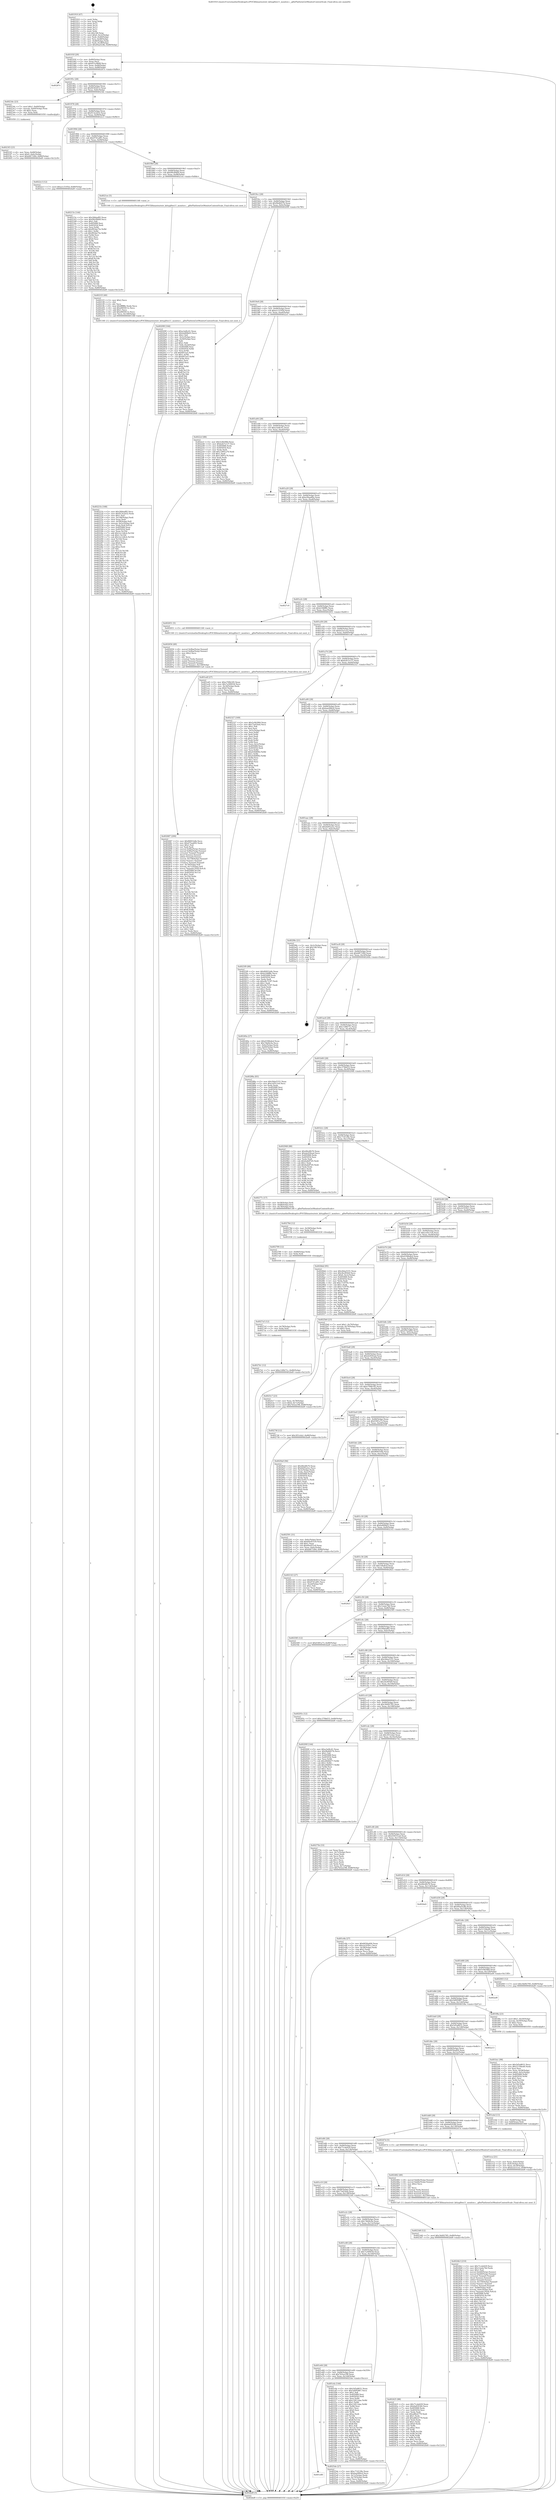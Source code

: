 digraph "0x401910" {
  label = "0x401910 (/mnt/c/Users/mathe/Desktop/tcc/POCII/binaries/extr_kittyglfwx11_monitor.c__glfwPlatformGetMonitorContentScale_Final-ollvm.out::main(0))"
  labelloc = "t"
  node[shape=record]

  Entry [label="",width=0.3,height=0.3,shape=circle,fillcolor=black,style=filled]
  "0x40193f" [label="{
     0x40193f [29]\l
     | [instrs]\l
     &nbsp;&nbsp;0x40193f \<+3\>: mov -0x80(%rbp),%eax\l
     &nbsp;&nbsp;0x401942 \<+2\>: mov %eax,%ecx\l
     &nbsp;&nbsp;0x401944 \<+6\>: sub $0x831e98d9,%ecx\l
     &nbsp;&nbsp;0x40194a \<+6\>: mov %eax,-0x84(%rbp)\l
     &nbsp;&nbsp;0x401950 \<+6\>: mov %ecx,-0x88(%rbp)\l
     &nbsp;&nbsp;0x401956 \<+6\>: je 000000000040287e \<main+0xf6e\>\l
  }"]
  "0x40287e" [label="{
     0x40287e\l
  }", style=dashed]
  "0x40195c" [label="{
     0x40195c [28]\l
     | [instrs]\l
     &nbsp;&nbsp;0x40195c \<+5\>: jmp 0000000000401961 \<main+0x51\>\l
     &nbsp;&nbsp;0x401961 \<+6\>: mov -0x84(%rbp),%eax\l
     &nbsp;&nbsp;0x401967 \<+5\>: sub $0x84362612,%eax\l
     &nbsp;&nbsp;0x40196c \<+6\>: mov %eax,-0x8c(%rbp)\l
     &nbsp;&nbsp;0x401972 \<+6\>: je 00000000004023dc \<main+0xacc\>\l
  }"]
  Exit [label="",width=0.3,height=0.3,shape=circle,fillcolor=black,style=filled,peripheries=2]
  "0x4023dc" [label="{
     0x4023dc [23]\l
     | [instrs]\l
     &nbsp;&nbsp;0x4023dc \<+7\>: movl $0x1,-0x60(%rbp)\l
     &nbsp;&nbsp;0x4023e3 \<+4\>: movslq -0x60(%rbp),%rax\l
     &nbsp;&nbsp;0x4023e7 \<+4\>: shl $0x2,%rax\l
     &nbsp;&nbsp;0x4023eb \<+3\>: mov %rax,%rdi\l
     &nbsp;&nbsp;0x4023ee \<+5\>: call 0000000000401050 \<malloc@plt\>\l
     | [calls]\l
     &nbsp;&nbsp;0x401050 \{1\} (unknown)\l
  }"]
  "0x401978" [label="{
     0x401978 [28]\l
     | [instrs]\l
     &nbsp;&nbsp;0x401978 \<+5\>: jmp 000000000040197d \<main+0x6d\>\l
     &nbsp;&nbsp;0x40197d \<+6\>: mov -0x84(%rbp),%eax\l
     &nbsp;&nbsp;0x401983 \<+5\>: sub $0x913e2d32,%eax\l
     &nbsp;&nbsp;0x401988 \<+6\>: mov %eax,-0x90(%rbp)\l
     &nbsp;&nbsp;0x40198e \<+6\>: je 00000000004022c3 \<main+0x9b3\>\l
  }"]
  "0x4027b1" [label="{
     0x4027b1 [12]\l
     | [instrs]\l
     &nbsp;&nbsp;0x4027b1 \<+7\>: movl $0xc149b71c,-0x80(%rbp)\l
     &nbsp;&nbsp;0x4027b8 \<+5\>: jmp 0000000000402bd9 \<main+0x12c9\>\l
  }"]
  "0x4022c3" [label="{
     0x4022c3 [12]\l
     | [instrs]\l
     &nbsp;&nbsp;0x4022c3 \<+7\>: movl $0xa1c5195d,-0x80(%rbp)\l
     &nbsp;&nbsp;0x4022ca \<+5\>: jmp 0000000000402bd9 \<main+0x12c9\>\l
  }"]
  "0x401994" [label="{
     0x401994 [28]\l
     | [instrs]\l
     &nbsp;&nbsp;0x401994 \<+5\>: jmp 0000000000401999 \<main+0x89\>\l
     &nbsp;&nbsp;0x401999 \<+6\>: mov -0x84(%rbp),%eax\l
     &nbsp;&nbsp;0x40199f \<+5\>: sub $0x9741af81,%eax\l
     &nbsp;&nbsp;0x4019a4 \<+6\>: mov %eax,-0x94(%rbp)\l
     &nbsp;&nbsp;0x4019aa \<+6\>: je 000000000040215e \<main+0x84e\>\l
  }"]
  "0x4027a5" [label="{
     0x4027a5 [12]\l
     | [instrs]\l
     &nbsp;&nbsp;0x4027a5 \<+4\>: mov -0x78(%rbp),%rdx\l
     &nbsp;&nbsp;0x4027a9 \<+3\>: mov %rdx,%rdi\l
     &nbsp;&nbsp;0x4027ac \<+5\>: call 0000000000401030 \<free@plt\>\l
     | [calls]\l
     &nbsp;&nbsp;0x401030 \{1\} (unknown)\l
  }"]
  "0x40215e" [label="{
     0x40215e [144]\l
     | [instrs]\l
     &nbsp;&nbsp;0x40215e \<+5\>: mov $0x26bbaf85,%eax\l
     &nbsp;&nbsp;0x402163 \<+5\>: mov $0x99cf9400,%ecx\l
     &nbsp;&nbsp;0x402168 \<+2\>: mov $0x1,%dl\l
     &nbsp;&nbsp;0x40216a \<+7\>: mov 0x405068,%esi\l
     &nbsp;&nbsp;0x402171 \<+7\>: mov 0x405054,%edi\l
     &nbsp;&nbsp;0x402178 \<+3\>: mov %esi,%r8d\l
     &nbsp;&nbsp;0x40217b \<+7\>: add $0x993da75e,%r8d\l
     &nbsp;&nbsp;0x402182 \<+4\>: sub $0x1,%r8d\l
     &nbsp;&nbsp;0x402186 \<+7\>: sub $0x993da75e,%r8d\l
     &nbsp;&nbsp;0x40218d \<+4\>: imul %r8d,%esi\l
     &nbsp;&nbsp;0x402191 \<+3\>: and $0x1,%esi\l
     &nbsp;&nbsp;0x402194 \<+3\>: cmp $0x0,%esi\l
     &nbsp;&nbsp;0x402197 \<+4\>: sete %r9b\l
     &nbsp;&nbsp;0x40219b \<+3\>: cmp $0xa,%edi\l
     &nbsp;&nbsp;0x40219e \<+4\>: setl %r10b\l
     &nbsp;&nbsp;0x4021a2 \<+3\>: mov %r9b,%r11b\l
     &nbsp;&nbsp;0x4021a5 \<+4\>: xor $0xff,%r11b\l
     &nbsp;&nbsp;0x4021a9 \<+3\>: mov %r10b,%bl\l
     &nbsp;&nbsp;0x4021ac \<+3\>: xor $0xff,%bl\l
     &nbsp;&nbsp;0x4021af \<+3\>: xor $0x1,%dl\l
     &nbsp;&nbsp;0x4021b2 \<+3\>: mov %r11b,%r14b\l
     &nbsp;&nbsp;0x4021b5 \<+4\>: and $0xff,%r14b\l
     &nbsp;&nbsp;0x4021b9 \<+3\>: and %dl,%r9b\l
     &nbsp;&nbsp;0x4021bc \<+3\>: mov %bl,%r15b\l
     &nbsp;&nbsp;0x4021bf \<+4\>: and $0xff,%r15b\l
     &nbsp;&nbsp;0x4021c3 \<+3\>: and %dl,%r10b\l
     &nbsp;&nbsp;0x4021c6 \<+3\>: or %r9b,%r14b\l
     &nbsp;&nbsp;0x4021c9 \<+3\>: or %r10b,%r15b\l
     &nbsp;&nbsp;0x4021cc \<+3\>: xor %r15b,%r14b\l
     &nbsp;&nbsp;0x4021cf \<+3\>: or %bl,%r11b\l
     &nbsp;&nbsp;0x4021d2 \<+4\>: xor $0xff,%r11b\l
     &nbsp;&nbsp;0x4021d6 \<+3\>: or $0x1,%dl\l
     &nbsp;&nbsp;0x4021d9 \<+3\>: and %dl,%r11b\l
     &nbsp;&nbsp;0x4021dc \<+3\>: or %r11b,%r14b\l
     &nbsp;&nbsp;0x4021df \<+4\>: test $0x1,%r14b\l
     &nbsp;&nbsp;0x4021e3 \<+3\>: cmovne %ecx,%eax\l
     &nbsp;&nbsp;0x4021e6 \<+3\>: mov %eax,-0x80(%rbp)\l
     &nbsp;&nbsp;0x4021e9 \<+5\>: jmp 0000000000402bd9 \<main+0x12c9\>\l
  }"]
  "0x4019b0" [label="{
     0x4019b0 [28]\l
     | [instrs]\l
     &nbsp;&nbsp;0x4019b0 \<+5\>: jmp 00000000004019b5 \<main+0xa5\>\l
     &nbsp;&nbsp;0x4019b5 \<+6\>: mov -0x84(%rbp),%eax\l
     &nbsp;&nbsp;0x4019bb \<+5\>: sub $0x99cf9400,%eax\l
     &nbsp;&nbsp;0x4019c0 \<+6\>: mov %eax,-0x98(%rbp)\l
     &nbsp;&nbsp;0x4019c6 \<+6\>: je 00000000004021ee \<main+0x8de\>\l
  }"]
  "0x402799" [label="{
     0x402799 [12]\l
     | [instrs]\l
     &nbsp;&nbsp;0x402799 \<+4\>: mov -0x68(%rbp),%rdx\l
     &nbsp;&nbsp;0x40279d \<+3\>: mov %rdx,%rdi\l
     &nbsp;&nbsp;0x4027a0 \<+5\>: call 0000000000401030 \<free@plt\>\l
     | [calls]\l
     &nbsp;&nbsp;0x401030 \{1\} (unknown)\l
  }"]
  "0x4021ee" [label="{
     0x4021ee [5]\l
     | [instrs]\l
     &nbsp;&nbsp;0x4021ee \<+5\>: call 0000000000401160 \<next_i\>\l
     | [calls]\l
     &nbsp;&nbsp;0x401160 \{1\} (/mnt/c/Users/mathe/Desktop/tcc/POCII/binaries/extr_kittyglfwx11_monitor.c__glfwPlatformGetMonitorContentScale_Final-ollvm.out::next_i)\l
  }"]
  "0x4019cc" [label="{
     0x4019cc [28]\l
     | [instrs]\l
     &nbsp;&nbsp;0x4019cc \<+5\>: jmp 00000000004019d1 \<main+0xc1\>\l
     &nbsp;&nbsp;0x4019d1 \<+6\>: mov -0x84(%rbp),%eax\l
     &nbsp;&nbsp;0x4019d7 \<+5\>: sub $0x9bdfd57b,%eax\l
     &nbsp;&nbsp;0x4019dc \<+6\>: mov %eax,-0x9c(%rbp)\l
     &nbsp;&nbsp;0x4019e2 \<+6\>: je 000000000040209f \<main+0x78f\>\l
  }"]
  "0x40278d" [label="{
     0x40278d [12]\l
     | [instrs]\l
     &nbsp;&nbsp;0x40278d \<+4\>: mov -0x58(%rbp),%rdx\l
     &nbsp;&nbsp;0x402791 \<+3\>: mov %rdx,%rdi\l
     &nbsp;&nbsp;0x402794 \<+5\>: call 0000000000401030 \<free@plt\>\l
     | [calls]\l
     &nbsp;&nbsp;0x401030 \{1\} (unknown)\l
  }"]
  "0x40209f" [label="{
     0x40209f [164]\l
     | [instrs]\l
     &nbsp;&nbsp;0x40209f \<+5\>: mov $0xa3af4c41,%eax\l
     &nbsp;&nbsp;0x4020a4 \<+5\>: mov $0xfa489b03,%ecx\l
     &nbsp;&nbsp;0x4020a9 \<+2\>: mov $0x1,%dl\l
     &nbsp;&nbsp;0x4020ab \<+3\>: mov -0x5c(%rbp),%esi\l
     &nbsp;&nbsp;0x4020ae \<+3\>: cmp -0x50(%rbp),%esi\l
     &nbsp;&nbsp;0x4020b1 \<+4\>: setl %dil\l
     &nbsp;&nbsp;0x4020b5 \<+4\>: and $0x1,%dil\l
     &nbsp;&nbsp;0x4020b9 \<+4\>: mov %dil,-0x2d(%rbp)\l
     &nbsp;&nbsp;0x4020bd \<+7\>: mov 0x405068,%esi\l
     &nbsp;&nbsp;0x4020c4 \<+8\>: mov 0x405054,%r8d\l
     &nbsp;&nbsp;0x4020cc \<+3\>: mov %esi,%r9d\l
     &nbsp;&nbsp;0x4020cf \<+7\>: add $0x697aa5,%r9d\l
     &nbsp;&nbsp;0x4020d6 \<+4\>: sub $0x1,%r9d\l
     &nbsp;&nbsp;0x4020da \<+7\>: sub $0x697aa5,%r9d\l
     &nbsp;&nbsp;0x4020e1 \<+4\>: imul %r9d,%esi\l
     &nbsp;&nbsp;0x4020e5 \<+3\>: and $0x1,%esi\l
     &nbsp;&nbsp;0x4020e8 \<+3\>: cmp $0x0,%esi\l
     &nbsp;&nbsp;0x4020eb \<+4\>: sete %dil\l
     &nbsp;&nbsp;0x4020ef \<+4\>: cmp $0xa,%r8d\l
     &nbsp;&nbsp;0x4020f3 \<+4\>: setl %r10b\l
     &nbsp;&nbsp;0x4020f7 \<+3\>: mov %dil,%r11b\l
     &nbsp;&nbsp;0x4020fa \<+4\>: xor $0xff,%r11b\l
     &nbsp;&nbsp;0x4020fe \<+3\>: mov %r10b,%bl\l
     &nbsp;&nbsp;0x402101 \<+3\>: xor $0xff,%bl\l
     &nbsp;&nbsp;0x402104 \<+3\>: xor $0x0,%dl\l
     &nbsp;&nbsp;0x402107 \<+3\>: mov %r11b,%r14b\l
     &nbsp;&nbsp;0x40210a \<+4\>: and $0x0,%r14b\l
     &nbsp;&nbsp;0x40210e \<+3\>: and %dl,%dil\l
     &nbsp;&nbsp;0x402111 \<+3\>: mov %bl,%r15b\l
     &nbsp;&nbsp;0x402114 \<+4\>: and $0x0,%r15b\l
     &nbsp;&nbsp;0x402118 \<+3\>: and %dl,%r10b\l
     &nbsp;&nbsp;0x40211b \<+3\>: or %dil,%r14b\l
     &nbsp;&nbsp;0x40211e \<+3\>: or %r10b,%r15b\l
     &nbsp;&nbsp;0x402121 \<+3\>: xor %r15b,%r14b\l
     &nbsp;&nbsp;0x402124 \<+3\>: or %bl,%r11b\l
     &nbsp;&nbsp;0x402127 \<+4\>: xor $0xff,%r11b\l
     &nbsp;&nbsp;0x40212b \<+3\>: or $0x0,%dl\l
     &nbsp;&nbsp;0x40212e \<+3\>: and %dl,%r11b\l
     &nbsp;&nbsp;0x402131 \<+3\>: or %r11b,%r14b\l
     &nbsp;&nbsp;0x402134 \<+4\>: test $0x1,%r14b\l
     &nbsp;&nbsp;0x402138 \<+3\>: cmovne %ecx,%eax\l
     &nbsp;&nbsp;0x40213b \<+3\>: mov %eax,-0x80(%rbp)\l
     &nbsp;&nbsp;0x40213e \<+5\>: jmp 0000000000402bd9 \<main+0x12c9\>\l
  }"]
  "0x4019e8" [label="{
     0x4019e8 [28]\l
     | [instrs]\l
     &nbsp;&nbsp;0x4019e8 \<+5\>: jmp 00000000004019ed \<main+0xdd\>\l
     &nbsp;&nbsp;0x4019ed \<+6\>: mov -0x84(%rbp),%eax\l
     &nbsp;&nbsp;0x4019f3 \<+5\>: sub $0xa1c5195d,%eax\l
     &nbsp;&nbsp;0x4019f8 \<+6\>: mov %eax,-0xa0(%rbp)\l
     &nbsp;&nbsp;0x4019fe \<+6\>: je 00000000004022cf \<main+0x9bf\>\l
  }"]
  "0x402687" [label="{
     0x402687 [200]\l
     | [instrs]\l
     &nbsp;&nbsp;0x402687 \<+5\>: mov $0xf6001b4b,%ecx\l
     &nbsp;&nbsp;0x40268c \<+5\>: mov $0xd75aa692,%edx\l
     &nbsp;&nbsp;0x402691 \<+3\>: mov $0x1,%sil\l
     &nbsp;&nbsp;0x402694 \<+2\>: xor %edi,%edi\l
     &nbsp;&nbsp;0x402696 \<+8\>: movsd 0x96a(%rip),%xmm1\l
     &nbsp;&nbsp;0x40269e \<+8\>: movsd 0x96a(%rip),%xmm2\l
     &nbsp;&nbsp;0x4026a6 \<+4\>: cvtss2sd %xmm0,%xmm0\l
     &nbsp;&nbsp;0x4026aa \<+4\>: divsd %xmm2,%xmm0\l
     &nbsp;&nbsp;0x4026ae \<+4\>: addsd %xmm0,%xmm1\l
     &nbsp;&nbsp;0x4026b2 \<+8\>: movsd -0x158(%rbp),%xmm0\l
     &nbsp;&nbsp;0x4026ba \<+4\>: mulsd %xmm1,%xmm0\l
     &nbsp;&nbsp;0x4026be \<+4\>: cvtsd2ss %xmm0,%xmm0\l
     &nbsp;&nbsp;0x4026c2 \<+4\>: mov -0x78(%rbp),%r8\l
     &nbsp;&nbsp;0x4026c6 \<+4\>: movslq -0x7c(%rbp),%r9\l
     &nbsp;&nbsp;0x4026ca \<+6\>: movss %xmm0,(%r8,%r9,4)\l
     &nbsp;&nbsp;0x4026d0 \<+8\>: mov 0x405068,%r10d\l
     &nbsp;&nbsp;0x4026d8 \<+8\>: mov 0x405054,%r11d\l
     &nbsp;&nbsp;0x4026e0 \<+3\>: sub $0x1,%edi\l
     &nbsp;&nbsp;0x4026e3 \<+3\>: mov %r10d,%ebx\l
     &nbsp;&nbsp;0x4026e6 \<+2\>: add %edi,%ebx\l
     &nbsp;&nbsp;0x4026e8 \<+4\>: imul %ebx,%r10d\l
     &nbsp;&nbsp;0x4026ec \<+4\>: and $0x1,%r10d\l
     &nbsp;&nbsp;0x4026f0 \<+4\>: cmp $0x0,%r10d\l
     &nbsp;&nbsp;0x4026f4 \<+4\>: sete %r14b\l
     &nbsp;&nbsp;0x4026f8 \<+4\>: cmp $0xa,%r11d\l
     &nbsp;&nbsp;0x4026fc \<+4\>: setl %r15b\l
     &nbsp;&nbsp;0x402700 \<+3\>: mov %r14b,%r12b\l
     &nbsp;&nbsp;0x402703 \<+4\>: xor $0xff,%r12b\l
     &nbsp;&nbsp;0x402707 \<+3\>: mov %r15b,%r13b\l
     &nbsp;&nbsp;0x40270a \<+4\>: xor $0xff,%r13b\l
     &nbsp;&nbsp;0x40270e \<+4\>: xor $0x1,%sil\l
     &nbsp;&nbsp;0x402712 \<+3\>: mov %r12b,%dil\l
     &nbsp;&nbsp;0x402715 \<+4\>: and $0xff,%dil\l
     &nbsp;&nbsp;0x402719 \<+3\>: and %sil,%r14b\l
     &nbsp;&nbsp;0x40271c \<+3\>: mov %r13b,%r8b\l
     &nbsp;&nbsp;0x40271f \<+4\>: and $0xff,%r8b\l
     &nbsp;&nbsp;0x402723 \<+3\>: and %sil,%r15b\l
     &nbsp;&nbsp;0x402726 \<+3\>: or %r14b,%dil\l
     &nbsp;&nbsp;0x402729 \<+3\>: or %r15b,%r8b\l
     &nbsp;&nbsp;0x40272c \<+3\>: xor %r8b,%dil\l
     &nbsp;&nbsp;0x40272f \<+3\>: or %r13b,%r12b\l
     &nbsp;&nbsp;0x402732 \<+4\>: xor $0xff,%r12b\l
     &nbsp;&nbsp;0x402736 \<+4\>: or $0x1,%sil\l
     &nbsp;&nbsp;0x40273a \<+3\>: and %sil,%r12b\l
     &nbsp;&nbsp;0x40273d \<+3\>: or %r12b,%dil\l
     &nbsp;&nbsp;0x402740 \<+4\>: test $0x1,%dil\l
     &nbsp;&nbsp;0x402744 \<+3\>: cmovne %edx,%ecx\l
     &nbsp;&nbsp;0x402747 \<+3\>: mov %ecx,-0x80(%rbp)\l
     &nbsp;&nbsp;0x40274a \<+5\>: jmp 0000000000402bd9 \<main+0x12c9\>\l
  }"]
  "0x4022cf" [label="{
     0x4022cf [88]\l
     | [instrs]\l
     &nbsp;&nbsp;0x4022cf \<+5\>: mov $0x5c0b58fd,%eax\l
     &nbsp;&nbsp;0x4022d4 \<+5\>: mov $0xb2b7e137,%ecx\l
     &nbsp;&nbsp;0x4022d9 \<+7\>: mov 0x405068,%edx\l
     &nbsp;&nbsp;0x4022e0 \<+7\>: mov 0x405054,%esi\l
     &nbsp;&nbsp;0x4022e7 \<+2\>: mov %edx,%edi\l
     &nbsp;&nbsp;0x4022e9 \<+6\>: add $0x13691a76,%edi\l
     &nbsp;&nbsp;0x4022ef \<+3\>: sub $0x1,%edi\l
     &nbsp;&nbsp;0x4022f2 \<+6\>: sub $0x13691a76,%edi\l
     &nbsp;&nbsp;0x4022f8 \<+3\>: imul %edi,%edx\l
     &nbsp;&nbsp;0x4022fb \<+3\>: and $0x1,%edx\l
     &nbsp;&nbsp;0x4022fe \<+3\>: cmp $0x0,%edx\l
     &nbsp;&nbsp;0x402301 \<+4\>: sete %r8b\l
     &nbsp;&nbsp;0x402305 \<+3\>: cmp $0xa,%esi\l
     &nbsp;&nbsp;0x402308 \<+4\>: setl %r9b\l
     &nbsp;&nbsp;0x40230c \<+3\>: mov %r8b,%r10b\l
     &nbsp;&nbsp;0x40230f \<+3\>: and %r9b,%r10b\l
     &nbsp;&nbsp;0x402312 \<+3\>: xor %r9b,%r8b\l
     &nbsp;&nbsp;0x402315 \<+3\>: or %r8b,%r10b\l
     &nbsp;&nbsp;0x402318 \<+4\>: test $0x1,%r10b\l
     &nbsp;&nbsp;0x40231c \<+3\>: cmovne %ecx,%eax\l
     &nbsp;&nbsp;0x40231f \<+3\>: mov %eax,-0x80(%rbp)\l
     &nbsp;&nbsp;0x402322 \<+5\>: jmp 0000000000402bd9 \<main+0x12c9\>\l
  }"]
  "0x401a04" [label="{
     0x401a04 [28]\l
     | [instrs]\l
     &nbsp;&nbsp;0x401a04 \<+5\>: jmp 0000000000401a09 \<main+0xf9\>\l
     &nbsp;&nbsp;0x401a09 \<+6\>: mov -0x84(%rbp),%eax\l
     &nbsp;&nbsp;0x401a0f \<+5\>: sub $0xa3af4c41,%eax\l
     &nbsp;&nbsp;0x401a14 \<+6\>: mov %eax,-0xa4(%rbp)\l
     &nbsp;&nbsp;0x401a1a \<+6\>: je 0000000000402a41 \<main+0x1131\>\l
  }"]
  "0x402656" [label="{
     0x402656 [49]\l
     | [instrs]\l
     &nbsp;&nbsp;0x402656 \<+8\>: movsd 0x9ba(%rip),%xmm0\l
     &nbsp;&nbsp;0x40265e \<+8\>: movsd 0x9ba(%rip),%xmm1\l
     &nbsp;&nbsp;0x402666 \<+5\>: mov $0x2,%ecx\l
     &nbsp;&nbsp;0x40266b \<+1\>: cltd\l
     &nbsp;&nbsp;0x40266c \<+2\>: idiv %ecx\l
     &nbsp;&nbsp;0x40266e \<+4\>: cvtsi2sd %edx,%xmm2\l
     &nbsp;&nbsp;0x402672 \<+4\>: mulsd %xmm2,%xmm1\l
     &nbsp;&nbsp;0x402676 \<+4\>: addsd %xmm0,%xmm1\l
     &nbsp;&nbsp;0x40267a \<+8\>: movsd %xmm1,-0x158(%rbp)\l
     &nbsp;&nbsp;0x402682 \<+5\>: call 00000000004011a0 \<next_f\>\l
     | [calls]\l
     &nbsp;&nbsp;0x4011a0 \{1\} (/mnt/c/Users/mathe/Desktop/tcc/POCII/binaries/extr_kittyglfwx11_monitor.c__glfwPlatformGetMonitorContentScale_Final-ollvm.out::next_f)\l
  }"]
  "0x402a41" [label="{
     0x402a41\l
  }", style=dashed]
  "0x401a20" [label="{
     0x401a20 [28]\l
     | [instrs]\l
     &nbsp;&nbsp;0x401a20 \<+5\>: jmp 0000000000401a25 \<main+0x115\>\l
     &nbsp;&nbsp;0x401a25 \<+6\>: mov -0x84(%rbp),%eax\l
     &nbsp;&nbsp;0x401a2b \<+5\>: sub $0xa56aa80a,%eax\l
     &nbsp;&nbsp;0x401a30 \<+6\>: mov %eax,-0xa8(%rbp)\l
     &nbsp;&nbsp;0x401a36 \<+6\>: je 00000000004027c9 \<main+0xeb9\>\l
  }"]
  "0x401e80" [label="{
     0x401e80\l
  }", style=dashed]
  "0x4027c9" [label="{
     0x4027c9\l
  }", style=dashed]
  "0x401a3c" [label="{
     0x401a3c [28]\l
     | [instrs]\l
     &nbsp;&nbsp;0x401a3c \<+5\>: jmp 0000000000401a41 \<main+0x131\>\l
     &nbsp;&nbsp;0x401a41 \<+6\>: mov -0x84(%rbp),%eax\l
     &nbsp;&nbsp;0x401a47 \<+5\>: sub $0xb106ff8c,%eax\l
     &nbsp;&nbsp;0x401a4c \<+6\>: mov %eax,-0xac(%rbp)\l
     &nbsp;&nbsp;0x401a52 \<+6\>: je 0000000000402651 \<main+0xd41\>\l
  }"]
  "0x4025de" [label="{
     0x4025de [27]\l
     | [instrs]\l
     &nbsp;&nbsp;0x4025de \<+5\>: mov $0xc714128e,%eax\l
     &nbsp;&nbsp;0x4025e3 \<+5\>: mov $0xbae084c6,%ecx\l
     &nbsp;&nbsp;0x4025e8 \<+3\>: mov -0x7c(%rbp),%edx\l
     &nbsp;&nbsp;0x4025eb \<+3\>: cmp -0x70(%rbp),%edx\l
     &nbsp;&nbsp;0x4025ee \<+3\>: cmovl %ecx,%eax\l
     &nbsp;&nbsp;0x4025f1 \<+3\>: mov %eax,-0x80(%rbp)\l
     &nbsp;&nbsp;0x4025f4 \<+5\>: jmp 0000000000402bd9 \<main+0x12c9\>\l
  }"]
  "0x402651" [label="{
     0x402651 [5]\l
     | [instrs]\l
     &nbsp;&nbsp;0x402651 \<+5\>: call 0000000000401160 \<next_i\>\l
     | [calls]\l
     &nbsp;&nbsp;0x401160 \{1\} (/mnt/c/Users/mathe/Desktop/tcc/POCII/binaries/extr_kittyglfwx11_monitor.c__glfwPlatformGetMonitorContentScale_Final-ollvm.out::next_i)\l
  }"]
  "0x401a58" [label="{
     0x401a58 [28]\l
     | [instrs]\l
     &nbsp;&nbsp;0x401a58 \<+5\>: jmp 0000000000401a5d \<main+0x14d\>\l
     &nbsp;&nbsp;0x401a5d \<+6\>: mov -0x84(%rbp),%eax\l
     &nbsp;&nbsp;0x401a63 \<+5\>: sub $0xb22e1ce2,%eax\l
     &nbsp;&nbsp;0x401a68 \<+6\>: mov %eax,-0xb0(%rbp)\l
     &nbsp;&nbsp;0x401a6e \<+6\>: je 0000000000401edf \<main+0x5cf\>\l
  }"]
  "0x4025c7" [label="{
     0x4025c7 [23]\l
     | [instrs]\l
     &nbsp;&nbsp;0x4025c7 \<+4\>: mov %rax,-0x78(%rbp)\l
     &nbsp;&nbsp;0x4025cb \<+7\>: movl $0x0,-0x7c(%rbp)\l
     &nbsp;&nbsp;0x4025d2 \<+7\>: movl $0x7b5ea198,-0x80(%rbp)\l
     &nbsp;&nbsp;0x4025d9 \<+5\>: jmp 0000000000402bd9 \<main+0x12c9\>\l
  }"]
  "0x401edf" [label="{
     0x401edf [27]\l
     | [instrs]\l
     &nbsp;&nbsp;0x401edf \<+5\>: mov $0xe709b185,%eax\l
     &nbsp;&nbsp;0x401ee4 \<+5\>: mov $0x7a300034,%ecx\l
     &nbsp;&nbsp;0x401ee9 \<+3\>: mov -0x34(%rbp),%edx\l
     &nbsp;&nbsp;0x401eec \<+3\>: cmp $0x0,%edx\l
     &nbsp;&nbsp;0x401eef \<+3\>: cmove %ecx,%eax\l
     &nbsp;&nbsp;0x401ef2 \<+3\>: mov %eax,-0x80(%rbp)\l
     &nbsp;&nbsp;0x401ef5 \<+5\>: jmp 0000000000402bd9 \<main+0x12c9\>\l
  }"]
  "0x401a74" [label="{
     0x401a74 [28]\l
     | [instrs]\l
     &nbsp;&nbsp;0x401a74 \<+5\>: jmp 0000000000401a79 \<main+0x169\>\l
     &nbsp;&nbsp;0x401a79 \<+6\>: mov -0x84(%rbp),%eax\l
     &nbsp;&nbsp;0x401a7f \<+5\>: sub $0xb2b7e137,%eax\l
     &nbsp;&nbsp;0x401a84 \<+6\>: mov %eax,-0xb4(%rbp)\l
     &nbsp;&nbsp;0x401a8a \<+6\>: je 0000000000402327 \<main+0xa17\>\l
  }"]
  "0x4024b3" [label="{
     0x4024b3 [210]\l
     | [instrs]\l
     &nbsp;&nbsp;0x4024b3 \<+5\>: mov $0x71cde629,%ecx\l
     &nbsp;&nbsp;0x4024b8 \<+5\>: mov $0x12ada74d,%edx\l
     &nbsp;&nbsp;0x4024bd \<+3\>: mov $0x1,%sil\l
     &nbsp;&nbsp;0x4024c0 \<+8\>: movsd 0xb40(%rip),%xmm1\l
     &nbsp;&nbsp;0x4024c8 \<+8\>: movsd 0xb40(%rip),%xmm2\l
     &nbsp;&nbsp;0x4024d0 \<+4\>: cvtss2sd %xmm0,%xmm0\l
     &nbsp;&nbsp;0x4024d4 \<+4\>: divsd %xmm2,%xmm0\l
     &nbsp;&nbsp;0x4024d8 \<+4\>: addsd %xmm0,%xmm1\l
     &nbsp;&nbsp;0x4024dc \<+8\>: movsd -0x150(%rbp),%xmm0\l
     &nbsp;&nbsp;0x4024e4 \<+4\>: mulsd %xmm1,%xmm0\l
     &nbsp;&nbsp;0x4024e8 \<+4\>: cvtsd2ss %xmm0,%xmm0\l
     &nbsp;&nbsp;0x4024ec \<+4\>: mov -0x68(%rbp),%rdi\l
     &nbsp;&nbsp;0x4024f0 \<+4\>: movslq -0x6c(%rbp),%r8\l
     &nbsp;&nbsp;0x4024f4 \<+6\>: movss %xmm0,(%rdi,%r8,4)\l
     &nbsp;&nbsp;0x4024fa \<+8\>: mov 0x405068,%r9d\l
     &nbsp;&nbsp;0x402502 \<+8\>: mov 0x405054,%r10d\l
     &nbsp;&nbsp;0x40250a \<+3\>: mov %r9d,%r11d\l
     &nbsp;&nbsp;0x40250d \<+7\>: sub $0x9ddb3b5,%r11d\l
     &nbsp;&nbsp;0x402514 \<+4\>: sub $0x1,%r11d\l
     &nbsp;&nbsp;0x402518 \<+7\>: add $0x9ddb3b5,%r11d\l
     &nbsp;&nbsp;0x40251f \<+4\>: imul %r11d,%r9d\l
     &nbsp;&nbsp;0x402523 \<+4\>: and $0x1,%r9d\l
     &nbsp;&nbsp;0x402527 \<+4\>: cmp $0x0,%r9d\l
     &nbsp;&nbsp;0x40252b \<+3\>: sete %bl\l
     &nbsp;&nbsp;0x40252e \<+4\>: cmp $0xa,%r10d\l
     &nbsp;&nbsp;0x402532 \<+4\>: setl %r14b\l
     &nbsp;&nbsp;0x402536 \<+3\>: mov %bl,%r15b\l
     &nbsp;&nbsp;0x402539 \<+4\>: xor $0xff,%r15b\l
     &nbsp;&nbsp;0x40253d \<+3\>: mov %r14b,%r12b\l
     &nbsp;&nbsp;0x402540 \<+4\>: xor $0xff,%r12b\l
     &nbsp;&nbsp;0x402544 \<+4\>: xor $0x0,%sil\l
     &nbsp;&nbsp;0x402548 \<+3\>: mov %r15b,%r13b\l
     &nbsp;&nbsp;0x40254b \<+4\>: and $0x0,%r13b\l
     &nbsp;&nbsp;0x40254f \<+3\>: and %sil,%bl\l
     &nbsp;&nbsp;0x402552 \<+3\>: mov %r12b,%dil\l
     &nbsp;&nbsp;0x402555 \<+4\>: and $0x0,%dil\l
     &nbsp;&nbsp;0x402559 \<+3\>: and %sil,%r14b\l
     &nbsp;&nbsp;0x40255c \<+3\>: or %bl,%r13b\l
     &nbsp;&nbsp;0x40255f \<+3\>: or %r14b,%dil\l
     &nbsp;&nbsp;0x402562 \<+3\>: xor %dil,%r13b\l
     &nbsp;&nbsp;0x402565 \<+3\>: or %r12b,%r15b\l
     &nbsp;&nbsp;0x402568 \<+4\>: xor $0xff,%r15b\l
     &nbsp;&nbsp;0x40256c \<+4\>: or $0x0,%sil\l
     &nbsp;&nbsp;0x402570 \<+3\>: and %sil,%r15b\l
     &nbsp;&nbsp;0x402573 \<+3\>: or %r15b,%r13b\l
     &nbsp;&nbsp;0x402576 \<+4\>: test $0x1,%r13b\l
     &nbsp;&nbsp;0x40257a \<+3\>: cmovne %edx,%ecx\l
     &nbsp;&nbsp;0x40257d \<+3\>: mov %ecx,-0x80(%rbp)\l
     &nbsp;&nbsp;0x402580 \<+5\>: jmp 0000000000402bd9 \<main+0x12c9\>\l
  }"]
  "0x402327" [label="{
     0x402327 [169]\l
     | [instrs]\l
     &nbsp;&nbsp;0x402327 \<+5\>: mov $0x5c0b58fd,%eax\l
     &nbsp;&nbsp;0x40232c \<+5\>: mov $0x73af16eb,%ecx\l
     &nbsp;&nbsp;0x402331 \<+2\>: mov $0x1,%dl\l
     &nbsp;&nbsp;0x402333 \<+2\>: xor %esi,%esi\l
     &nbsp;&nbsp;0x402335 \<+3\>: mov -0x5c(%rbp),%edi\l
     &nbsp;&nbsp;0x402338 \<+3\>: mov %esi,%r8d\l
     &nbsp;&nbsp;0x40233b \<+3\>: sub %edi,%r8d\l
     &nbsp;&nbsp;0x40233e \<+2\>: mov %esi,%edi\l
     &nbsp;&nbsp;0x402340 \<+3\>: sub $0x1,%edi\l
     &nbsp;&nbsp;0x402343 \<+3\>: add %edi,%r8d\l
     &nbsp;&nbsp;0x402346 \<+3\>: sub %r8d,%esi\l
     &nbsp;&nbsp;0x402349 \<+3\>: mov %esi,-0x5c(%rbp)\l
     &nbsp;&nbsp;0x40234c \<+7\>: mov 0x405068,%esi\l
     &nbsp;&nbsp;0x402353 \<+7\>: mov 0x405054,%edi\l
     &nbsp;&nbsp;0x40235a \<+3\>: mov %esi,%r8d\l
     &nbsp;&nbsp;0x40235d \<+7\>: add $0xd18d6f62,%r8d\l
     &nbsp;&nbsp;0x402364 \<+4\>: sub $0x1,%r8d\l
     &nbsp;&nbsp;0x402368 \<+7\>: sub $0xd18d6f62,%r8d\l
     &nbsp;&nbsp;0x40236f \<+4\>: imul %r8d,%esi\l
     &nbsp;&nbsp;0x402373 \<+3\>: and $0x1,%esi\l
     &nbsp;&nbsp;0x402376 \<+3\>: cmp $0x0,%esi\l
     &nbsp;&nbsp;0x402379 \<+4\>: sete %r9b\l
     &nbsp;&nbsp;0x40237d \<+3\>: cmp $0xa,%edi\l
     &nbsp;&nbsp;0x402380 \<+4\>: setl %r10b\l
     &nbsp;&nbsp;0x402384 \<+3\>: mov %r9b,%r11b\l
     &nbsp;&nbsp;0x402387 \<+4\>: xor $0xff,%r11b\l
     &nbsp;&nbsp;0x40238b \<+3\>: mov %r10b,%bl\l
     &nbsp;&nbsp;0x40238e \<+3\>: xor $0xff,%bl\l
     &nbsp;&nbsp;0x402391 \<+3\>: xor $0x1,%dl\l
     &nbsp;&nbsp;0x402394 \<+3\>: mov %r11b,%r14b\l
     &nbsp;&nbsp;0x402397 \<+4\>: and $0xff,%r14b\l
     &nbsp;&nbsp;0x40239b \<+3\>: and %dl,%r9b\l
     &nbsp;&nbsp;0x40239e \<+3\>: mov %bl,%r15b\l
     &nbsp;&nbsp;0x4023a1 \<+4\>: and $0xff,%r15b\l
     &nbsp;&nbsp;0x4023a5 \<+3\>: and %dl,%r10b\l
     &nbsp;&nbsp;0x4023a8 \<+3\>: or %r9b,%r14b\l
     &nbsp;&nbsp;0x4023ab \<+3\>: or %r10b,%r15b\l
     &nbsp;&nbsp;0x4023ae \<+3\>: xor %r15b,%r14b\l
     &nbsp;&nbsp;0x4023b1 \<+3\>: or %bl,%r11b\l
     &nbsp;&nbsp;0x4023b4 \<+4\>: xor $0xff,%r11b\l
     &nbsp;&nbsp;0x4023b8 \<+3\>: or $0x1,%dl\l
     &nbsp;&nbsp;0x4023bb \<+3\>: and %dl,%r11b\l
     &nbsp;&nbsp;0x4023be \<+3\>: or %r11b,%r14b\l
     &nbsp;&nbsp;0x4023c1 \<+4\>: test $0x1,%r14b\l
     &nbsp;&nbsp;0x4023c5 \<+3\>: cmovne %ecx,%eax\l
     &nbsp;&nbsp;0x4023c8 \<+3\>: mov %eax,-0x80(%rbp)\l
     &nbsp;&nbsp;0x4023cb \<+5\>: jmp 0000000000402bd9 \<main+0x12c9\>\l
  }"]
  "0x401a90" [label="{
     0x401a90 [28]\l
     | [instrs]\l
     &nbsp;&nbsp;0x401a90 \<+5\>: jmp 0000000000401a95 \<main+0x185\>\l
     &nbsp;&nbsp;0x401a95 \<+6\>: mov -0x84(%rbp),%eax\l
     &nbsp;&nbsp;0x401a9b \<+5\>: sub $0xbae084c6,%eax\l
     &nbsp;&nbsp;0x401aa0 \<+6\>: mov %eax,-0xb8(%rbp)\l
     &nbsp;&nbsp;0x401aa6 \<+6\>: je 00000000004025f9 \<main+0xce9\>\l
  }"]
  "0x402482" [label="{
     0x402482 [49]\l
     | [instrs]\l
     &nbsp;&nbsp;0x402482 \<+8\>: movsd 0xb8e(%rip),%xmm0\l
     &nbsp;&nbsp;0x40248a \<+8\>: movsd 0xb8e(%rip),%xmm1\l
     &nbsp;&nbsp;0x402492 \<+5\>: mov $0x2,%ecx\l
     &nbsp;&nbsp;0x402497 \<+1\>: cltd\l
     &nbsp;&nbsp;0x402498 \<+2\>: idiv %ecx\l
     &nbsp;&nbsp;0x40249a \<+4\>: cvtsi2sd %edx,%xmm2\l
     &nbsp;&nbsp;0x40249e \<+4\>: mulsd %xmm2,%xmm1\l
     &nbsp;&nbsp;0x4024a2 \<+4\>: addsd %xmm0,%xmm1\l
     &nbsp;&nbsp;0x4024a6 \<+8\>: movsd %xmm1,-0x150(%rbp)\l
     &nbsp;&nbsp;0x4024ae \<+5\>: call 00000000004011a0 \<next_f\>\l
     | [calls]\l
     &nbsp;&nbsp;0x4011a0 \{1\} (/mnt/c/Users/mathe/Desktop/tcc/POCII/binaries/extr_kittyglfwx11_monitor.c__glfwPlatformGetMonitorContentScale_Final-ollvm.out::next_f)\l
  }"]
  "0x4025f9" [label="{
     0x4025f9 [88]\l
     | [instrs]\l
     &nbsp;&nbsp;0x4025f9 \<+5\>: mov $0xf6001b4b,%eax\l
     &nbsp;&nbsp;0x4025fe \<+5\>: mov $0xb106ff8c,%ecx\l
     &nbsp;&nbsp;0x402603 \<+7\>: mov 0x405068,%edx\l
     &nbsp;&nbsp;0x40260a \<+7\>: mov 0x405054,%esi\l
     &nbsp;&nbsp;0x402611 \<+2\>: mov %edx,%edi\l
     &nbsp;&nbsp;0x402613 \<+6\>: sub $0xe8e723f7,%edi\l
     &nbsp;&nbsp;0x402619 \<+3\>: sub $0x1,%edi\l
     &nbsp;&nbsp;0x40261c \<+6\>: add $0xe8e723f7,%edi\l
     &nbsp;&nbsp;0x402622 \<+3\>: imul %edi,%edx\l
     &nbsp;&nbsp;0x402625 \<+3\>: and $0x1,%edx\l
     &nbsp;&nbsp;0x402628 \<+3\>: cmp $0x0,%edx\l
     &nbsp;&nbsp;0x40262b \<+4\>: sete %r8b\l
     &nbsp;&nbsp;0x40262f \<+3\>: cmp $0xa,%esi\l
     &nbsp;&nbsp;0x402632 \<+4\>: setl %r9b\l
     &nbsp;&nbsp;0x402636 \<+3\>: mov %r8b,%r10b\l
     &nbsp;&nbsp;0x402639 \<+3\>: and %r9b,%r10b\l
     &nbsp;&nbsp;0x40263c \<+3\>: xor %r9b,%r8b\l
     &nbsp;&nbsp;0x40263f \<+3\>: or %r8b,%r10b\l
     &nbsp;&nbsp;0x402642 \<+4\>: test $0x1,%r10b\l
     &nbsp;&nbsp;0x402646 \<+3\>: cmovne %ecx,%eax\l
     &nbsp;&nbsp;0x402649 \<+3\>: mov %eax,-0x80(%rbp)\l
     &nbsp;&nbsp;0x40264c \<+5\>: jmp 0000000000402bd9 \<main+0x12c9\>\l
  }"]
  "0x401aac" [label="{
     0x401aac [28]\l
     | [instrs]\l
     &nbsp;&nbsp;0x401aac \<+5\>: jmp 0000000000401ab1 \<main+0x1a1\>\l
     &nbsp;&nbsp;0x401ab1 \<+6\>: mov -0x84(%rbp),%eax\l
     &nbsp;&nbsp;0x401ab7 \<+5\>: sub $0xbb95a2ec,%eax\l
     &nbsp;&nbsp;0x401abc \<+6\>: mov %eax,-0xbc(%rbp)\l
     &nbsp;&nbsp;0x401ac2 \<+6\>: je 00000000004029fe \<main+0x10ee\>\l
  }"]
  "0x4023f3" [label="{
     0x4023f3 [23]\l
     | [instrs]\l
     &nbsp;&nbsp;0x4023f3 \<+4\>: mov %rax,-0x68(%rbp)\l
     &nbsp;&nbsp;0x4023f7 \<+7\>: movl $0x0,-0x6c(%rbp)\l
     &nbsp;&nbsp;0x4023fe \<+7\>: movl $0xbf671f64,-0x80(%rbp)\l
     &nbsp;&nbsp;0x402405 \<+5\>: jmp 0000000000402bd9 \<main+0x12c9\>\l
  }"]
  "0x4029fe" [label="{
     0x4029fe [21]\l
     | [instrs]\l
     &nbsp;&nbsp;0x4029fe \<+3\>: mov -0x2c(%rbp),%eax\l
     &nbsp;&nbsp;0x402a01 \<+7\>: add $0x148,%rsp\l
     &nbsp;&nbsp;0x402a08 \<+1\>: pop %rbx\l
     &nbsp;&nbsp;0x402a09 \<+2\>: pop %r12\l
     &nbsp;&nbsp;0x402a0b \<+2\>: pop %r13\l
     &nbsp;&nbsp;0x402a0d \<+2\>: pop %r14\l
     &nbsp;&nbsp;0x402a0f \<+2\>: pop %r15\l
     &nbsp;&nbsp;0x402a11 \<+1\>: pop %rbp\l
     &nbsp;&nbsp;0x402a12 \<+1\>: ret\l
  }"]
  "0x401ac8" [label="{
     0x401ac8 [28]\l
     | [instrs]\l
     &nbsp;&nbsp;0x401ac8 \<+5\>: jmp 0000000000401acd \<main+0x1bd\>\l
     &nbsp;&nbsp;0x401acd \<+6\>: mov -0x84(%rbp),%eax\l
     &nbsp;&nbsp;0x401ad3 \<+5\>: sub $0xbf671f64,%eax\l
     &nbsp;&nbsp;0x401ad8 \<+6\>: mov %eax,-0xc0(%rbp)\l
     &nbsp;&nbsp;0x401ade \<+6\>: je 000000000040240a \<main+0xafa\>\l
  }"]
  "0x40221b" [label="{
     0x40221b [168]\l
     | [instrs]\l
     &nbsp;&nbsp;0x40221b \<+5\>: mov $0x26bbaf85,%ecx\l
     &nbsp;&nbsp;0x402220 \<+5\>: mov $0x913e2d32,%edx\l
     &nbsp;&nbsp;0x402225 \<+3\>: mov $0x1,%sil\l
     &nbsp;&nbsp;0x402228 \<+6\>: mov -0x148(%rbp),%edi\l
     &nbsp;&nbsp;0x40222e \<+3\>: imul %eax,%edi\l
     &nbsp;&nbsp;0x402231 \<+4\>: mov -0x58(%rbp),%r8\l
     &nbsp;&nbsp;0x402235 \<+4\>: movslq -0x5c(%rbp),%r9\l
     &nbsp;&nbsp;0x402239 \<+4\>: mov %edi,(%r8,%r9,4)\l
     &nbsp;&nbsp;0x40223d \<+7\>: mov 0x405068,%eax\l
     &nbsp;&nbsp;0x402244 \<+7\>: mov 0x405054,%edi\l
     &nbsp;&nbsp;0x40224b \<+3\>: mov %eax,%r10d\l
     &nbsp;&nbsp;0x40224e \<+7\>: add $0x1ec1d4cb,%r10d\l
     &nbsp;&nbsp;0x402255 \<+4\>: sub $0x1,%r10d\l
     &nbsp;&nbsp;0x402259 \<+7\>: sub $0x1ec1d4cb,%r10d\l
     &nbsp;&nbsp;0x402260 \<+4\>: imul %r10d,%eax\l
     &nbsp;&nbsp;0x402264 \<+3\>: and $0x1,%eax\l
     &nbsp;&nbsp;0x402267 \<+3\>: cmp $0x0,%eax\l
     &nbsp;&nbsp;0x40226a \<+4\>: sete %r11b\l
     &nbsp;&nbsp;0x40226e \<+3\>: cmp $0xa,%edi\l
     &nbsp;&nbsp;0x402271 \<+3\>: setl %bl\l
     &nbsp;&nbsp;0x402274 \<+3\>: mov %r11b,%r14b\l
     &nbsp;&nbsp;0x402277 \<+4\>: xor $0xff,%r14b\l
     &nbsp;&nbsp;0x40227b \<+3\>: mov %bl,%r15b\l
     &nbsp;&nbsp;0x40227e \<+4\>: xor $0xff,%r15b\l
     &nbsp;&nbsp;0x402282 \<+4\>: xor $0x1,%sil\l
     &nbsp;&nbsp;0x402286 \<+3\>: mov %r14b,%r12b\l
     &nbsp;&nbsp;0x402289 \<+4\>: and $0xff,%r12b\l
     &nbsp;&nbsp;0x40228d \<+3\>: and %sil,%r11b\l
     &nbsp;&nbsp;0x402290 \<+3\>: mov %r15b,%r13b\l
     &nbsp;&nbsp;0x402293 \<+4\>: and $0xff,%r13b\l
     &nbsp;&nbsp;0x402297 \<+3\>: and %sil,%bl\l
     &nbsp;&nbsp;0x40229a \<+3\>: or %r11b,%r12b\l
     &nbsp;&nbsp;0x40229d \<+3\>: or %bl,%r13b\l
     &nbsp;&nbsp;0x4022a0 \<+3\>: xor %r13b,%r12b\l
     &nbsp;&nbsp;0x4022a3 \<+3\>: or %r15b,%r14b\l
     &nbsp;&nbsp;0x4022a6 \<+4\>: xor $0xff,%r14b\l
     &nbsp;&nbsp;0x4022aa \<+4\>: or $0x1,%sil\l
     &nbsp;&nbsp;0x4022ae \<+3\>: and %sil,%r14b\l
     &nbsp;&nbsp;0x4022b1 \<+3\>: or %r14b,%r12b\l
     &nbsp;&nbsp;0x4022b4 \<+4\>: test $0x1,%r12b\l
     &nbsp;&nbsp;0x4022b8 \<+3\>: cmovne %edx,%ecx\l
     &nbsp;&nbsp;0x4022bb \<+3\>: mov %ecx,-0x80(%rbp)\l
     &nbsp;&nbsp;0x4022be \<+5\>: jmp 0000000000402bd9 \<main+0x12c9\>\l
  }"]
  "0x40240a" [label="{
     0x40240a [27]\l
     | [instrs]\l
     &nbsp;&nbsp;0x40240a \<+5\>: mov $0xd106bded,%eax\l
     &nbsp;&nbsp;0x40240f \<+5\>: mov $0x74bf4c0a,%ecx\l
     &nbsp;&nbsp;0x402414 \<+3\>: mov -0x6c(%rbp),%edx\l
     &nbsp;&nbsp;0x402417 \<+3\>: cmp -0x60(%rbp),%edx\l
     &nbsp;&nbsp;0x40241a \<+3\>: cmovl %ecx,%eax\l
     &nbsp;&nbsp;0x40241d \<+3\>: mov %eax,-0x80(%rbp)\l
     &nbsp;&nbsp;0x402420 \<+5\>: jmp 0000000000402bd9 \<main+0x12c9\>\l
  }"]
  "0x401ae4" [label="{
     0x401ae4 [28]\l
     | [instrs]\l
     &nbsp;&nbsp;0x401ae4 \<+5\>: jmp 0000000000401ae9 \<main+0x1d9\>\l
     &nbsp;&nbsp;0x401ae9 \<+6\>: mov -0x84(%rbp),%eax\l
     &nbsp;&nbsp;0x401aef \<+5\>: sub $0xc149b71c,%eax\l
     &nbsp;&nbsp;0x401af4 \<+6\>: mov %eax,-0xc4(%rbp)\l
     &nbsp;&nbsp;0x401afa \<+6\>: je 000000000040288a \<main+0xf7a\>\l
  }"]
  "0x4021f3" [label="{
     0x4021f3 [40]\l
     | [instrs]\l
     &nbsp;&nbsp;0x4021f3 \<+5\>: mov $0x2,%ecx\l
     &nbsp;&nbsp;0x4021f8 \<+1\>: cltd\l
     &nbsp;&nbsp;0x4021f9 \<+2\>: idiv %ecx\l
     &nbsp;&nbsp;0x4021fb \<+6\>: imul $0xfffffffe,%edx,%ecx\l
     &nbsp;&nbsp;0x402201 \<+6\>: sub $0xd065813c,%ecx\l
     &nbsp;&nbsp;0x402207 \<+3\>: add $0x1,%ecx\l
     &nbsp;&nbsp;0x40220a \<+6\>: add $0xd065813c,%ecx\l
     &nbsp;&nbsp;0x402210 \<+6\>: mov %ecx,-0x148(%rbp)\l
     &nbsp;&nbsp;0x402216 \<+5\>: call 0000000000401160 \<next_i\>\l
     | [calls]\l
     &nbsp;&nbsp;0x401160 \{1\} (/mnt/c/Users/mathe/Desktop/tcc/POCII/binaries/extr_kittyglfwx11_monitor.c__glfwPlatformGetMonitorContentScale_Final-ollvm.out::next_i)\l
  }"]
  "0x40288a" [label="{
     0x40288a [83]\l
     | [instrs]\l
     &nbsp;&nbsp;0x40288a \<+5\>: mov $0x2bba5331,%eax\l
     &nbsp;&nbsp;0x40288f \<+5\>: mov $0xce45c1e6,%ecx\l
     &nbsp;&nbsp;0x402894 \<+2\>: xor %edx,%edx\l
     &nbsp;&nbsp;0x402896 \<+7\>: mov 0x405068,%esi\l
     &nbsp;&nbsp;0x40289d \<+7\>: mov 0x405054,%edi\l
     &nbsp;&nbsp;0x4028a4 \<+3\>: sub $0x1,%edx\l
     &nbsp;&nbsp;0x4028a7 \<+3\>: mov %esi,%r8d\l
     &nbsp;&nbsp;0x4028aa \<+3\>: add %edx,%r8d\l
     &nbsp;&nbsp;0x4028ad \<+4\>: imul %r8d,%esi\l
     &nbsp;&nbsp;0x4028b1 \<+3\>: and $0x1,%esi\l
     &nbsp;&nbsp;0x4028b4 \<+3\>: cmp $0x0,%esi\l
     &nbsp;&nbsp;0x4028b7 \<+4\>: sete %r9b\l
     &nbsp;&nbsp;0x4028bb \<+3\>: cmp $0xa,%edi\l
     &nbsp;&nbsp;0x4028be \<+4\>: setl %r10b\l
     &nbsp;&nbsp;0x4028c2 \<+3\>: mov %r9b,%r11b\l
     &nbsp;&nbsp;0x4028c5 \<+3\>: and %r10b,%r11b\l
     &nbsp;&nbsp;0x4028c8 \<+3\>: xor %r10b,%r9b\l
     &nbsp;&nbsp;0x4028cb \<+3\>: or %r9b,%r11b\l
     &nbsp;&nbsp;0x4028ce \<+4\>: test $0x1,%r11b\l
     &nbsp;&nbsp;0x4028d2 \<+3\>: cmovne %ecx,%eax\l
     &nbsp;&nbsp;0x4028d5 \<+3\>: mov %eax,-0x80(%rbp)\l
     &nbsp;&nbsp;0x4028d8 \<+5\>: jmp 0000000000402bd9 \<main+0x12c9\>\l
  }"]
  "0x401b00" [label="{
     0x401b00 [28]\l
     | [instrs]\l
     &nbsp;&nbsp;0x401b00 \<+5\>: jmp 0000000000401b05 \<main+0x1f5\>\l
     &nbsp;&nbsp;0x401b05 \<+6\>: mov -0x84(%rbp),%eax\l
     &nbsp;&nbsp;0x401b0b \<+5\>: sub $0xc379b633,%eax\l
     &nbsp;&nbsp;0x401b10 \<+6\>: mov %eax,-0xc8(%rbp)\l
     &nbsp;&nbsp;0x401b16 \<+6\>: je 0000000000402948 \<main+0x1038\>\l
  }"]
  "0x401fa1" [label="{
     0x401fa1 [98]\l
     | [instrs]\l
     &nbsp;&nbsp;0x401fa1 \<+5\>: mov $0x5d5a8631,%ecx\l
     &nbsp;&nbsp;0x401fa6 \<+5\>: mov $0x51194ed0,%edx\l
     &nbsp;&nbsp;0x401fab \<+2\>: xor %esi,%esi\l
     &nbsp;&nbsp;0x401fad \<+4\>: mov %rax,-0x58(%rbp)\l
     &nbsp;&nbsp;0x401fb1 \<+7\>: movl $0x0,-0x5c(%rbp)\l
     &nbsp;&nbsp;0x401fb8 \<+8\>: mov 0x405068,%r8d\l
     &nbsp;&nbsp;0x401fc0 \<+8\>: mov 0x405054,%r9d\l
     &nbsp;&nbsp;0x401fc8 \<+3\>: sub $0x1,%esi\l
     &nbsp;&nbsp;0x401fcb \<+3\>: mov %r8d,%r10d\l
     &nbsp;&nbsp;0x401fce \<+3\>: add %esi,%r10d\l
     &nbsp;&nbsp;0x401fd1 \<+4\>: imul %r10d,%r8d\l
     &nbsp;&nbsp;0x401fd5 \<+4\>: and $0x1,%r8d\l
     &nbsp;&nbsp;0x401fd9 \<+4\>: cmp $0x0,%r8d\l
     &nbsp;&nbsp;0x401fdd \<+4\>: sete %r11b\l
     &nbsp;&nbsp;0x401fe1 \<+4\>: cmp $0xa,%r9d\l
     &nbsp;&nbsp;0x401fe5 \<+3\>: setl %bl\l
     &nbsp;&nbsp;0x401fe8 \<+3\>: mov %r11b,%r14b\l
     &nbsp;&nbsp;0x401feb \<+3\>: and %bl,%r14b\l
     &nbsp;&nbsp;0x401fee \<+3\>: xor %bl,%r11b\l
     &nbsp;&nbsp;0x401ff1 \<+3\>: or %r11b,%r14b\l
     &nbsp;&nbsp;0x401ff4 \<+4\>: test $0x1,%r14b\l
     &nbsp;&nbsp;0x401ff8 \<+3\>: cmovne %edx,%ecx\l
     &nbsp;&nbsp;0x401ffb \<+3\>: mov %ecx,-0x80(%rbp)\l
     &nbsp;&nbsp;0x401ffe \<+5\>: jmp 0000000000402bd9 \<main+0x12c9\>\l
  }"]
  "0x402948" [label="{
     0x402948 [88]\l
     | [instrs]\l
     &nbsp;&nbsp;0x402948 \<+5\>: mov $0x48e4fb76,%eax\l
     &nbsp;&nbsp;0x40294d \<+5\>: mov $0xde450ead,%ecx\l
     &nbsp;&nbsp;0x402952 \<+7\>: mov 0x405068,%edx\l
     &nbsp;&nbsp;0x402959 \<+7\>: mov 0x405054,%esi\l
     &nbsp;&nbsp;0x402960 \<+2\>: mov %edx,%edi\l
     &nbsp;&nbsp;0x402962 \<+6\>: sub $0x6a4df7d5,%edi\l
     &nbsp;&nbsp;0x402968 \<+3\>: sub $0x1,%edi\l
     &nbsp;&nbsp;0x40296b \<+6\>: add $0x6a4df7d5,%edi\l
     &nbsp;&nbsp;0x402971 \<+3\>: imul %edi,%edx\l
     &nbsp;&nbsp;0x402974 \<+3\>: and $0x1,%edx\l
     &nbsp;&nbsp;0x402977 \<+3\>: cmp $0x0,%edx\l
     &nbsp;&nbsp;0x40297a \<+4\>: sete %r8b\l
     &nbsp;&nbsp;0x40297e \<+3\>: cmp $0xa,%esi\l
     &nbsp;&nbsp;0x402981 \<+4\>: setl %r9b\l
     &nbsp;&nbsp;0x402985 \<+3\>: mov %r8b,%r10b\l
     &nbsp;&nbsp;0x402988 \<+3\>: and %r9b,%r10b\l
     &nbsp;&nbsp;0x40298b \<+3\>: xor %r9b,%r8b\l
     &nbsp;&nbsp;0x40298e \<+3\>: or %r8b,%r10b\l
     &nbsp;&nbsp;0x402991 \<+4\>: test $0x1,%r10b\l
     &nbsp;&nbsp;0x402995 \<+3\>: cmovne %ecx,%eax\l
     &nbsp;&nbsp;0x402998 \<+3\>: mov %eax,-0x80(%rbp)\l
     &nbsp;&nbsp;0x40299b \<+5\>: jmp 0000000000402bd9 \<main+0x12c9\>\l
  }"]
  "0x401b1c" [label="{
     0x401b1c [28]\l
     | [instrs]\l
     &nbsp;&nbsp;0x401b1c \<+5\>: jmp 0000000000401b21 \<main+0x211\>\l
     &nbsp;&nbsp;0x401b21 \<+6\>: mov -0x84(%rbp),%eax\l
     &nbsp;&nbsp;0x401b27 \<+5\>: sub $0xc714128e,%eax\l
     &nbsp;&nbsp;0x401b2c \<+6\>: mov %eax,-0xcc(%rbp)\l
     &nbsp;&nbsp;0x401b32 \<+6\>: je 000000000040277c \<main+0xe6c\>\l
  }"]
  "0x401e64" [label="{
     0x401e64 [28]\l
     | [instrs]\l
     &nbsp;&nbsp;0x401e64 \<+5\>: jmp 0000000000401e69 \<main+0x559\>\l
     &nbsp;&nbsp;0x401e69 \<+6\>: mov -0x84(%rbp),%eax\l
     &nbsp;&nbsp;0x401e6f \<+5\>: sub $0x7b5ea198,%eax\l
     &nbsp;&nbsp;0x401e74 \<+6\>: mov %eax,-0x144(%rbp)\l
     &nbsp;&nbsp;0x401e7a \<+6\>: je 00000000004025de \<main+0xcce\>\l
  }"]
  "0x40277c" [label="{
     0x40277c [17]\l
     | [instrs]\l
     &nbsp;&nbsp;0x40277c \<+4\>: mov -0x58(%rbp),%rdi\l
     &nbsp;&nbsp;0x402780 \<+4\>: mov -0x68(%rbp),%rsi\l
     &nbsp;&nbsp;0x402784 \<+4\>: mov -0x78(%rbp),%rdx\l
     &nbsp;&nbsp;0x402788 \<+5\>: call 00000000004013f0 \<_glfwPlatformGetMonitorContentScale\>\l
     | [calls]\l
     &nbsp;&nbsp;0x4013f0 \{1\} (/mnt/c/Users/mathe/Desktop/tcc/POCII/binaries/extr_kittyglfwx11_monitor.c__glfwPlatformGetMonitorContentScale_Final-ollvm.out::_glfwPlatformGetMonitorContentScale)\l
  }"]
  "0x401b38" [label="{
     0x401b38 [28]\l
     | [instrs]\l
     &nbsp;&nbsp;0x401b38 \<+5\>: jmp 0000000000401b3d \<main+0x22d\>\l
     &nbsp;&nbsp;0x401b3d \<+6\>: mov -0x84(%rbp),%eax\l
     &nbsp;&nbsp;0x401b43 \<+5\>: sub $0xcb1939c1,%eax\l
     &nbsp;&nbsp;0x401b48 \<+6\>: mov %eax,-0xd0(%rbp)\l
     &nbsp;&nbsp;0x401b4e \<+6\>: je 0000000000401ea5 \<main+0x595\>\l
  }"]
  "0x401efa" [label="{
     0x401efa [144]\l
     | [instrs]\l
     &nbsp;&nbsp;0x401efa \<+5\>: mov $0x5d5a8631,%eax\l
     &nbsp;&nbsp;0x401eff \<+5\>: mov $0x5d095867,%ecx\l
     &nbsp;&nbsp;0x401f04 \<+2\>: mov $0x1,%dl\l
     &nbsp;&nbsp;0x401f06 \<+7\>: mov 0x405068,%esi\l
     &nbsp;&nbsp;0x401f0d \<+7\>: mov 0x405054,%edi\l
     &nbsp;&nbsp;0x401f14 \<+3\>: mov %esi,%r8d\l
     &nbsp;&nbsp;0x401f17 \<+7\>: add $0x12811dae,%r8d\l
     &nbsp;&nbsp;0x401f1e \<+4\>: sub $0x1,%r8d\l
     &nbsp;&nbsp;0x401f22 \<+7\>: sub $0x12811dae,%r8d\l
     &nbsp;&nbsp;0x401f29 \<+4\>: imul %r8d,%esi\l
     &nbsp;&nbsp;0x401f2d \<+3\>: and $0x1,%esi\l
     &nbsp;&nbsp;0x401f30 \<+3\>: cmp $0x0,%esi\l
     &nbsp;&nbsp;0x401f33 \<+4\>: sete %r9b\l
     &nbsp;&nbsp;0x401f37 \<+3\>: cmp $0xa,%edi\l
     &nbsp;&nbsp;0x401f3a \<+4\>: setl %r10b\l
     &nbsp;&nbsp;0x401f3e \<+3\>: mov %r9b,%r11b\l
     &nbsp;&nbsp;0x401f41 \<+4\>: xor $0xff,%r11b\l
     &nbsp;&nbsp;0x401f45 \<+3\>: mov %r10b,%bl\l
     &nbsp;&nbsp;0x401f48 \<+3\>: xor $0xff,%bl\l
     &nbsp;&nbsp;0x401f4b \<+3\>: xor $0x1,%dl\l
     &nbsp;&nbsp;0x401f4e \<+3\>: mov %r11b,%r14b\l
     &nbsp;&nbsp;0x401f51 \<+4\>: and $0xff,%r14b\l
     &nbsp;&nbsp;0x401f55 \<+3\>: and %dl,%r9b\l
     &nbsp;&nbsp;0x401f58 \<+3\>: mov %bl,%r15b\l
     &nbsp;&nbsp;0x401f5b \<+4\>: and $0xff,%r15b\l
     &nbsp;&nbsp;0x401f5f \<+3\>: and %dl,%r10b\l
     &nbsp;&nbsp;0x401f62 \<+3\>: or %r9b,%r14b\l
     &nbsp;&nbsp;0x401f65 \<+3\>: or %r10b,%r15b\l
     &nbsp;&nbsp;0x401f68 \<+3\>: xor %r15b,%r14b\l
     &nbsp;&nbsp;0x401f6b \<+3\>: or %bl,%r11b\l
     &nbsp;&nbsp;0x401f6e \<+4\>: xor $0xff,%r11b\l
     &nbsp;&nbsp;0x401f72 \<+3\>: or $0x1,%dl\l
     &nbsp;&nbsp;0x401f75 \<+3\>: and %dl,%r11b\l
     &nbsp;&nbsp;0x401f78 \<+3\>: or %r11b,%r14b\l
     &nbsp;&nbsp;0x401f7b \<+4\>: test $0x1,%r14b\l
     &nbsp;&nbsp;0x401f7f \<+3\>: cmovne %ecx,%eax\l
     &nbsp;&nbsp;0x401f82 \<+3\>: mov %eax,-0x80(%rbp)\l
     &nbsp;&nbsp;0x401f85 \<+5\>: jmp 0000000000402bd9 \<main+0x12c9\>\l
  }"]
  "0x401ea5" [label="{
     0x401ea5\l
  }", style=dashed]
  "0x401b54" [label="{
     0x401b54 [28]\l
     | [instrs]\l
     &nbsp;&nbsp;0x401b54 \<+5\>: jmp 0000000000401b59 \<main+0x249\>\l
     &nbsp;&nbsp;0x401b59 \<+6\>: mov -0x84(%rbp),%eax\l
     &nbsp;&nbsp;0x401b5f \<+5\>: sub $0xce45c1e6,%eax\l
     &nbsp;&nbsp;0x401b64 \<+6\>: mov %eax,-0xd4(%rbp)\l
     &nbsp;&nbsp;0x401b6a \<+6\>: je 00000000004028dd \<main+0xfcd\>\l
  }"]
  "0x401e48" [label="{
     0x401e48 [28]\l
     | [instrs]\l
     &nbsp;&nbsp;0x401e48 \<+5\>: jmp 0000000000401e4d \<main+0x53d\>\l
     &nbsp;&nbsp;0x401e4d \<+6\>: mov -0x84(%rbp),%eax\l
     &nbsp;&nbsp;0x401e53 \<+5\>: sub $0x7a300034,%eax\l
     &nbsp;&nbsp;0x401e58 \<+6\>: mov %eax,-0x140(%rbp)\l
     &nbsp;&nbsp;0x401e5e \<+6\>: je 0000000000401efa \<main+0x5ea\>\l
  }"]
  "0x4028dd" [label="{
     0x4028dd [95]\l
     | [instrs]\l
     &nbsp;&nbsp;0x4028dd \<+5\>: mov $0x2bba5331,%eax\l
     &nbsp;&nbsp;0x4028e2 \<+5\>: mov $0x2bcf05b9,%ecx\l
     &nbsp;&nbsp;0x4028e7 \<+7\>: movl $0x0,-0x3c(%rbp)\l
     &nbsp;&nbsp;0x4028ee \<+7\>: mov 0x405068,%edx\l
     &nbsp;&nbsp;0x4028f5 \<+7\>: mov 0x405054,%esi\l
     &nbsp;&nbsp;0x4028fc \<+2\>: mov %edx,%edi\l
     &nbsp;&nbsp;0x4028fe \<+6\>: add $0xc733f70c,%edi\l
     &nbsp;&nbsp;0x402904 \<+3\>: sub $0x1,%edi\l
     &nbsp;&nbsp;0x402907 \<+6\>: sub $0xc733f70c,%edi\l
     &nbsp;&nbsp;0x40290d \<+3\>: imul %edi,%edx\l
     &nbsp;&nbsp;0x402910 \<+3\>: and $0x1,%edx\l
     &nbsp;&nbsp;0x402913 \<+3\>: cmp $0x0,%edx\l
     &nbsp;&nbsp;0x402916 \<+4\>: sete %r8b\l
     &nbsp;&nbsp;0x40291a \<+3\>: cmp $0xa,%esi\l
     &nbsp;&nbsp;0x40291d \<+4\>: setl %r9b\l
     &nbsp;&nbsp;0x402921 \<+3\>: mov %r8b,%r10b\l
     &nbsp;&nbsp;0x402924 \<+3\>: and %r9b,%r10b\l
     &nbsp;&nbsp;0x402927 \<+3\>: xor %r9b,%r8b\l
     &nbsp;&nbsp;0x40292a \<+3\>: or %r8b,%r10b\l
     &nbsp;&nbsp;0x40292d \<+4\>: test $0x1,%r10b\l
     &nbsp;&nbsp;0x402931 \<+3\>: cmovne %ecx,%eax\l
     &nbsp;&nbsp;0x402934 \<+3\>: mov %eax,-0x80(%rbp)\l
     &nbsp;&nbsp;0x402937 \<+5\>: jmp 0000000000402bd9 \<main+0x12c9\>\l
  }"]
  "0x401b70" [label="{
     0x401b70 [28]\l
     | [instrs]\l
     &nbsp;&nbsp;0x401b70 \<+5\>: jmp 0000000000401b75 \<main+0x265\>\l
     &nbsp;&nbsp;0x401b75 \<+6\>: mov -0x84(%rbp),%eax\l
     &nbsp;&nbsp;0x401b7b \<+5\>: sub $0xd106bded,%eax\l
     &nbsp;&nbsp;0x401b80 \<+6\>: mov %eax,-0xd8(%rbp)\l
     &nbsp;&nbsp;0x401b86 \<+6\>: je 00000000004025b0 \<main+0xca0\>\l
  }"]
  "0x402425" [label="{
     0x402425 [88]\l
     | [instrs]\l
     &nbsp;&nbsp;0x402425 \<+5\>: mov $0x71cde629,%eax\l
     &nbsp;&nbsp;0x40242a \<+5\>: mov $0x6a83f344,%ecx\l
     &nbsp;&nbsp;0x40242f \<+7\>: mov 0x405068,%edx\l
     &nbsp;&nbsp;0x402436 \<+7\>: mov 0x405054,%esi\l
     &nbsp;&nbsp;0x40243d \<+2\>: mov %edx,%edi\l
     &nbsp;&nbsp;0x40243f \<+6\>: sub $0xa86eb779,%edi\l
     &nbsp;&nbsp;0x402445 \<+3\>: sub $0x1,%edi\l
     &nbsp;&nbsp;0x402448 \<+6\>: add $0xa86eb779,%edi\l
     &nbsp;&nbsp;0x40244e \<+3\>: imul %edi,%edx\l
     &nbsp;&nbsp;0x402451 \<+3\>: and $0x1,%edx\l
     &nbsp;&nbsp;0x402454 \<+3\>: cmp $0x0,%edx\l
     &nbsp;&nbsp;0x402457 \<+4\>: sete %r8b\l
     &nbsp;&nbsp;0x40245b \<+3\>: cmp $0xa,%esi\l
     &nbsp;&nbsp;0x40245e \<+4\>: setl %r9b\l
     &nbsp;&nbsp;0x402462 \<+3\>: mov %r8b,%r10b\l
     &nbsp;&nbsp;0x402465 \<+3\>: and %r9b,%r10b\l
     &nbsp;&nbsp;0x402468 \<+3\>: xor %r9b,%r8b\l
     &nbsp;&nbsp;0x40246b \<+3\>: or %r8b,%r10b\l
     &nbsp;&nbsp;0x40246e \<+4\>: test $0x1,%r10b\l
     &nbsp;&nbsp;0x402472 \<+3\>: cmovne %ecx,%eax\l
     &nbsp;&nbsp;0x402475 \<+3\>: mov %eax,-0x80(%rbp)\l
     &nbsp;&nbsp;0x402478 \<+5\>: jmp 0000000000402bd9 \<main+0x12c9\>\l
  }"]
  "0x4025b0" [label="{
     0x4025b0 [23]\l
     | [instrs]\l
     &nbsp;&nbsp;0x4025b0 \<+7\>: movl $0x1,-0x70(%rbp)\l
     &nbsp;&nbsp;0x4025b7 \<+4\>: movslq -0x70(%rbp),%rax\l
     &nbsp;&nbsp;0x4025bb \<+4\>: shl $0x2,%rax\l
     &nbsp;&nbsp;0x4025bf \<+3\>: mov %rax,%rdi\l
     &nbsp;&nbsp;0x4025c2 \<+5\>: call 0000000000401050 \<malloc@plt\>\l
     | [calls]\l
     &nbsp;&nbsp;0x401050 \{1\} (unknown)\l
  }"]
  "0x401b8c" [label="{
     0x401b8c [28]\l
     | [instrs]\l
     &nbsp;&nbsp;0x401b8c \<+5\>: jmp 0000000000401b91 \<main+0x281\>\l
     &nbsp;&nbsp;0x401b91 \<+6\>: mov -0x84(%rbp),%eax\l
     &nbsp;&nbsp;0x401b97 \<+5\>: sub $0xd75aa692,%eax\l
     &nbsp;&nbsp;0x401b9c \<+6\>: mov %eax,-0xdc(%rbp)\l
     &nbsp;&nbsp;0x401ba2 \<+6\>: je 000000000040274f \<main+0xe3f\>\l
  }"]
  "0x401e2c" [label="{
     0x401e2c [28]\l
     | [instrs]\l
     &nbsp;&nbsp;0x401e2c \<+5\>: jmp 0000000000401e31 \<main+0x521\>\l
     &nbsp;&nbsp;0x401e31 \<+6\>: mov -0x84(%rbp),%eax\l
     &nbsp;&nbsp;0x401e37 \<+5\>: sub $0x74bf4c0a,%eax\l
     &nbsp;&nbsp;0x401e3c \<+6\>: mov %eax,-0x13c(%rbp)\l
     &nbsp;&nbsp;0x401e42 \<+6\>: je 0000000000402425 \<main+0xb15\>\l
  }"]
  "0x40274f" [label="{
     0x40274f [12]\l
     | [instrs]\l
     &nbsp;&nbsp;0x40274f \<+7\>: movl $0x3f51efa2,-0x80(%rbp)\l
     &nbsp;&nbsp;0x402756 \<+5\>: jmp 0000000000402bd9 \<main+0x12c9\>\l
  }"]
  "0x401ba8" [label="{
     0x401ba8 [28]\l
     | [instrs]\l
     &nbsp;&nbsp;0x401ba8 \<+5\>: jmp 0000000000401bad \<main+0x29d\>\l
     &nbsp;&nbsp;0x401bad \<+6\>: mov -0x84(%rbp),%eax\l
     &nbsp;&nbsp;0x401bb3 \<+5\>: sub $0xde450ead,%eax\l
     &nbsp;&nbsp;0x401bb8 \<+6\>: mov %eax,-0xe0(%rbp)\l
     &nbsp;&nbsp;0x401bbe \<+6\>: je 00000000004029a0 \<main+0x1090\>\l
  }"]
  "0x4023d0" [label="{
     0x4023d0 [12]\l
     | [instrs]\l
     &nbsp;&nbsp;0x4023d0 \<+7\>: movl $0x34d92785,-0x80(%rbp)\l
     &nbsp;&nbsp;0x4023d7 \<+5\>: jmp 0000000000402bd9 \<main+0x12c9\>\l
  }"]
  "0x4029a0" [label="{
     0x4029a0 [94]\l
     | [instrs]\l
     &nbsp;&nbsp;0x4029a0 \<+5\>: mov $0x48e4fb76,%eax\l
     &nbsp;&nbsp;0x4029a5 \<+5\>: mov $0xbb95a2ec,%ecx\l
     &nbsp;&nbsp;0x4029aa \<+3\>: mov -0x3c(%rbp),%edx\l
     &nbsp;&nbsp;0x4029ad \<+3\>: mov %edx,-0x2c(%rbp)\l
     &nbsp;&nbsp;0x4029b0 \<+7\>: mov 0x405068,%edx\l
     &nbsp;&nbsp;0x4029b7 \<+7\>: mov 0x405054,%esi\l
     &nbsp;&nbsp;0x4029be \<+2\>: mov %edx,%edi\l
     &nbsp;&nbsp;0x4029c0 \<+6\>: add $0xc5cd5c7c,%edi\l
     &nbsp;&nbsp;0x4029c6 \<+3\>: sub $0x1,%edi\l
     &nbsp;&nbsp;0x4029c9 \<+6\>: sub $0xc5cd5c7c,%edi\l
     &nbsp;&nbsp;0x4029cf \<+3\>: imul %edi,%edx\l
     &nbsp;&nbsp;0x4029d2 \<+3\>: and $0x1,%edx\l
     &nbsp;&nbsp;0x4029d5 \<+3\>: cmp $0x0,%edx\l
     &nbsp;&nbsp;0x4029d8 \<+4\>: sete %r8b\l
     &nbsp;&nbsp;0x4029dc \<+3\>: cmp $0xa,%esi\l
     &nbsp;&nbsp;0x4029df \<+4\>: setl %r9b\l
     &nbsp;&nbsp;0x4029e3 \<+3\>: mov %r8b,%r10b\l
     &nbsp;&nbsp;0x4029e6 \<+3\>: and %r9b,%r10b\l
     &nbsp;&nbsp;0x4029e9 \<+3\>: xor %r9b,%r8b\l
     &nbsp;&nbsp;0x4029ec \<+3\>: or %r8b,%r10b\l
     &nbsp;&nbsp;0x4029ef \<+4\>: test $0x1,%r10b\l
     &nbsp;&nbsp;0x4029f3 \<+3\>: cmovne %ecx,%eax\l
     &nbsp;&nbsp;0x4029f6 \<+3\>: mov %eax,-0x80(%rbp)\l
     &nbsp;&nbsp;0x4029f9 \<+5\>: jmp 0000000000402bd9 \<main+0x12c9\>\l
  }"]
  "0x401bc4" [label="{
     0x401bc4 [28]\l
     | [instrs]\l
     &nbsp;&nbsp;0x401bc4 \<+5\>: jmp 0000000000401bc9 \<main+0x2b9\>\l
     &nbsp;&nbsp;0x401bc9 \<+6\>: mov -0x84(%rbp),%eax\l
     &nbsp;&nbsp;0x401bcf \<+5\>: sub $0xe709b185,%eax\l
     &nbsp;&nbsp;0x401bd4 \<+6\>: mov %eax,-0xe4(%rbp)\l
     &nbsp;&nbsp;0x401bda \<+6\>: je 00000000004027bd \<main+0xead\>\l
  }"]
  "0x401e10" [label="{
     0x401e10 [28]\l
     | [instrs]\l
     &nbsp;&nbsp;0x401e10 \<+5\>: jmp 0000000000401e15 \<main+0x505\>\l
     &nbsp;&nbsp;0x401e15 \<+6\>: mov -0x84(%rbp),%eax\l
     &nbsp;&nbsp;0x401e1b \<+5\>: sub $0x73af16eb,%eax\l
     &nbsp;&nbsp;0x401e20 \<+6\>: mov %eax,-0x138(%rbp)\l
     &nbsp;&nbsp;0x401e26 \<+6\>: je 00000000004023d0 \<main+0xac0\>\l
  }"]
  "0x4027bd" [label="{
     0x4027bd\l
  }", style=dashed]
  "0x401be0" [label="{
     0x401be0 [28]\l
     | [instrs]\l
     &nbsp;&nbsp;0x401be0 \<+5\>: jmp 0000000000401be5 \<main+0x2d5\>\l
     &nbsp;&nbsp;0x401be5 \<+6\>: mov -0x84(%rbp),%eax\l
     &nbsp;&nbsp;0x401beb \<+5\>: sub $0xf18f1a73,%eax\l
     &nbsp;&nbsp;0x401bf0 \<+6\>: mov %eax,-0xe8(%rbp)\l
     &nbsp;&nbsp;0x401bf6 \<+6\>: je 0000000000402591 \<main+0xc81\>\l
  }"]
  "0x402ab8" [label="{
     0x402ab8\l
  }", style=dashed]
  "0x402591" [label="{
     0x402591 [31]\l
     | [instrs]\l
     &nbsp;&nbsp;0x402591 \<+3\>: mov -0x6c(%rbp),%eax\l
     &nbsp;&nbsp;0x402594 \<+5\>: add $0x60e451e9,%eax\l
     &nbsp;&nbsp;0x402599 \<+3\>: add $0x1,%eax\l
     &nbsp;&nbsp;0x40259c \<+5\>: sub $0x60e451e9,%eax\l
     &nbsp;&nbsp;0x4025a1 \<+3\>: mov %eax,-0x6c(%rbp)\l
     &nbsp;&nbsp;0x4025a4 \<+7\>: movl $0xbf671f64,-0x80(%rbp)\l
     &nbsp;&nbsp;0x4025ab \<+5\>: jmp 0000000000402bd9 \<main+0x12c9\>\l
  }"]
  "0x401bfc" [label="{
     0x401bfc [28]\l
     | [instrs]\l
     &nbsp;&nbsp;0x401bfc \<+5\>: jmp 0000000000401c01 \<main+0x2f1\>\l
     &nbsp;&nbsp;0x401c01 \<+6\>: mov -0x84(%rbp),%eax\l
     &nbsp;&nbsp;0x401c07 \<+5\>: sub $0xf6001b4b,%eax\l
     &nbsp;&nbsp;0x401c0c \<+6\>: mov %eax,-0xec(%rbp)\l
     &nbsp;&nbsp;0x401c12 \<+6\>: je 0000000000402b33 \<main+0x1223\>\l
  }"]
  "0x401df4" [label="{
     0x401df4 [28]\l
     | [instrs]\l
     &nbsp;&nbsp;0x401df4 \<+5\>: jmp 0000000000401df9 \<main+0x4e9\>\l
     &nbsp;&nbsp;0x401df9 \<+6\>: mov -0x84(%rbp),%eax\l
     &nbsp;&nbsp;0x401dff \<+5\>: sub $0x71cde629,%eax\l
     &nbsp;&nbsp;0x401e04 \<+6\>: mov %eax,-0x134(%rbp)\l
     &nbsp;&nbsp;0x401e0a \<+6\>: je 0000000000402ab8 \<main+0x11a8\>\l
  }"]
  "0x402b33" [label="{
     0x402b33\l
  }", style=dashed]
  "0x401c18" [label="{
     0x401c18 [28]\l
     | [instrs]\l
     &nbsp;&nbsp;0x401c18 \<+5\>: jmp 0000000000401c1d \<main+0x30d\>\l
     &nbsp;&nbsp;0x401c1d \<+6\>: mov -0x84(%rbp),%eax\l
     &nbsp;&nbsp;0x401c23 \<+5\>: sub $0xfa489b03,%eax\l
     &nbsp;&nbsp;0x401c28 \<+6\>: mov %eax,-0xf0(%rbp)\l
     &nbsp;&nbsp;0x401c2e \<+6\>: je 0000000000402143 \<main+0x833\>\l
  }"]
  "0x40247d" [label="{
     0x40247d [5]\l
     | [instrs]\l
     &nbsp;&nbsp;0x40247d \<+5\>: call 0000000000401160 \<next_i\>\l
     | [calls]\l
     &nbsp;&nbsp;0x401160 \{1\} (/mnt/c/Users/mathe/Desktop/tcc/POCII/binaries/extr_kittyglfwx11_monitor.c__glfwPlatformGetMonitorContentScale_Final-ollvm.out::next_i)\l
  }"]
  "0x402143" [label="{
     0x402143 [27]\l
     | [instrs]\l
     &nbsp;&nbsp;0x402143 \<+5\>: mov $0x84362612,%eax\l
     &nbsp;&nbsp;0x402148 \<+5\>: mov $0x9741af81,%ecx\l
     &nbsp;&nbsp;0x40214d \<+3\>: mov -0x2d(%rbp),%dl\l
     &nbsp;&nbsp;0x402150 \<+3\>: test $0x1,%dl\l
     &nbsp;&nbsp;0x402153 \<+3\>: cmovne %ecx,%eax\l
     &nbsp;&nbsp;0x402156 \<+3\>: mov %eax,-0x80(%rbp)\l
     &nbsp;&nbsp;0x402159 \<+5\>: jmp 0000000000402bd9 \<main+0x12c9\>\l
  }"]
  "0x401c34" [label="{
     0x401c34 [28]\l
     | [instrs]\l
     &nbsp;&nbsp;0x401c34 \<+5\>: jmp 0000000000401c39 \<main+0x329\>\l
     &nbsp;&nbsp;0x401c39 \<+6\>: mov -0x84(%rbp),%eax\l
     &nbsp;&nbsp;0x401c3f \<+5\>: sub $0x1d4a8c4,%eax\l
     &nbsp;&nbsp;0x401c44 \<+6\>: mov %eax,-0xf4(%rbp)\l
     &nbsp;&nbsp;0x401c4a \<+6\>: je 0000000000402821 \<main+0xf11\>\l
  }"]
  "0x401eca" [label="{
     0x401eca [21]\l
     | [instrs]\l
     &nbsp;&nbsp;0x401eca \<+3\>: mov %eax,-0x4c(%rbp)\l
     &nbsp;&nbsp;0x401ecd \<+3\>: mov -0x4c(%rbp),%eax\l
     &nbsp;&nbsp;0x401ed0 \<+3\>: mov %eax,-0x34(%rbp)\l
     &nbsp;&nbsp;0x401ed3 \<+7\>: movl $0xb22e1ce2,-0x80(%rbp)\l
     &nbsp;&nbsp;0x401eda \<+5\>: jmp 0000000000402bd9 \<main+0x12c9\>\l
  }"]
  "0x402821" [label="{
     0x402821\l
  }", style=dashed]
  "0x401c50" [label="{
     0x401c50 [28]\l
     | [instrs]\l
     &nbsp;&nbsp;0x401c50 \<+5\>: jmp 0000000000401c55 \<main+0x345\>\l
     &nbsp;&nbsp;0x401c55 \<+6\>: mov -0x84(%rbp),%eax\l
     &nbsp;&nbsp;0x401c5b \<+5\>: sub $0x12ada74d,%eax\l
     &nbsp;&nbsp;0x401c60 \<+6\>: mov %eax,-0xf8(%rbp)\l
     &nbsp;&nbsp;0x401c66 \<+6\>: je 0000000000402585 \<main+0xc75\>\l
  }"]
  "0x401dd8" [label="{
     0x401dd8 [28]\l
     | [instrs]\l
     &nbsp;&nbsp;0x401dd8 \<+5\>: jmp 0000000000401ddd \<main+0x4cd\>\l
     &nbsp;&nbsp;0x401ddd \<+6\>: mov -0x84(%rbp),%eax\l
     &nbsp;&nbsp;0x401de3 \<+5\>: sub $0x6a83f344,%eax\l
     &nbsp;&nbsp;0x401de8 \<+6\>: mov %eax,-0x130(%rbp)\l
     &nbsp;&nbsp;0x401dee \<+6\>: je 000000000040247d \<main+0xb6d\>\l
  }"]
  "0x402585" [label="{
     0x402585 [12]\l
     | [instrs]\l
     &nbsp;&nbsp;0x402585 \<+7\>: movl $0xf18f1a73,-0x80(%rbp)\l
     &nbsp;&nbsp;0x40258c \<+5\>: jmp 0000000000402bd9 \<main+0x12c9\>\l
  }"]
  "0x401c6c" [label="{
     0x401c6c [28]\l
     | [instrs]\l
     &nbsp;&nbsp;0x401c6c \<+5\>: jmp 0000000000401c71 \<main+0x361\>\l
     &nbsp;&nbsp;0x401c71 \<+6\>: mov -0x84(%rbp),%eax\l
     &nbsp;&nbsp;0x401c77 \<+5\>: sub $0x26bbaf85,%eax\l
     &nbsp;&nbsp;0x401c7c \<+6\>: mov %eax,-0xfc(%rbp)\l
     &nbsp;&nbsp;0x401c82 \<+6\>: je 0000000000402a4d \<main+0x113d\>\l
  }"]
  "0x401ebd" [label="{
     0x401ebd [13]\l
     | [instrs]\l
     &nbsp;&nbsp;0x401ebd \<+4\>: mov -0x48(%rbp),%rax\l
     &nbsp;&nbsp;0x401ec1 \<+4\>: mov 0x8(%rax),%rdi\l
     &nbsp;&nbsp;0x401ec5 \<+5\>: call 0000000000401060 \<atoi@plt\>\l
     | [calls]\l
     &nbsp;&nbsp;0x401060 \{1\} (unknown)\l
  }"]
  "0x402a4d" [label="{
     0x402a4d\l
  }", style=dashed]
  "0x401c88" [label="{
     0x401c88 [28]\l
     | [instrs]\l
     &nbsp;&nbsp;0x401c88 \<+5\>: jmp 0000000000401c8d \<main+0x37d\>\l
     &nbsp;&nbsp;0x401c8d \<+6\>: mov -0x84(%rbp),%eax\l
     &nbsp;&nbsp;0x401c93 \<+5\>: sub $0x2bba5331,%eax\l
     &nbsp;&nbsp;0x401c98 \<+6\>: mov %eax,-0x100(%rbp)\l
     &nbsp;&nbsp;0x401c9e \<+6\>: je 0000000000402bbf \<main+0x12af\>\l
  }"]
  "0x401dbc" [label="{
     0x401dbc [28]\l
     | [instrs]\l
     &nbsp;&nbsp;0x401dbc \<+5\>: jmp 0000000000401dc1 \<main+0x4b1\>\l
     &nbsp;&nbsp;0x401dc1 \<+6\>: mov -0x84(%rbp),%eax\l
     &nbsp;&nbsp;0x401dc7 \<+5\>: sub $0x6656ad04,%eax\l
     &nbsp;&nbsp;0x401dcc \<+6\>: mov %eax,-0x12c(%rbp)\l
     &nbsp;&nbsp;0x401dd2 \<+6\>: je 0000000000401ebd \<main+0x5ad\>\l
  }"]
  "0x402bbf" [label="{
     0x402bbf\l
  }", style=dashed]
  "0x401ca4" [label="{
     0x401ca4 [28]\l
     | [instrs]\l
     &nbsp;&nbsp;0x401ca4 \<+5\>: jmp 0000000000401ca9 \<main+0x399\>\l
     &nbsp;&nbsp;0x401ca9 \<+6\>: mov -0x84(%rbp),%eax\l
     &nbsp;&nbsp;0x401caf \<+5\>: sub $0x2bcf05b9,%eax\l
     &nbsp;&nbsp;0x401cb4 \<+6\>: mov %eax,-0x104(%rbp)\l
     &nbsp;&nbsp;0x401cba \<+6\>: je 000000000040293c \<main+0x102c\>\l
  }"]
  "0x402a13" [label="{
     0x402a13\l
  }", style=dashed]
  "0x40293c" [label="{
     0x40293c [12]\l
     | [instrs]\l
     &nbsp;&nbsp;0x40293c \<+7\>: movl $0xc379b633,-0x80(%rbp)\l
     &nbsp;&nbsp;0x402943 \<+5\>: jmp 0000000000402bd9 \<main+0x12c9\>\l
  }"]
  "0x401cc0" [label="{
     0x401cc0 [28]\l
     | [instrs]\l
     &nbsp;&nbsp;0x401cc0 \<+5\>: jmp 0000000000401cc5 \<main+0x3b5\>\l
     &nbsp;&nbsp;0x401cc5 \<+6\>: mov -0x84(%rbp),%eax\l
     &nbsp;&nbsp;0x401ccb \<+5\>: sub $0x34d92785,%eax\l
     &nbsp;&nbsp;0x401cd0 \<+6\>: mov %eax,-0x108(%rbp)\l
     &nbsp;&nbsp;0x401cd6 \<+6\>: je 000000000040200f \<main+0x6ff\>\l
  }"]
  "0x401da0" [label="{
     0x401da0 [28]\l
     | [instrs]\l
     &nbsp;&nbsp;0x401da0 \<+5\>: jmp 0000000000401da5 \<main+0x495\>\l
     &nbsp;&nbsp;0x401da5 \<+6\>: mov -0x84(%rbp),%eax\l
     &nbsp;&nbsp;0x401dab \<+5\>: sub $0x5d5a8631,%eax\l
     &nbsp;&nbsp;0x401db0 \<+6\>: mov %eax,-0x128(%rbp)\l
     &nbsp;&nbsp;0x401db6 \<+6\>: je 0000000000402a13 \<main+0x1103\>\l
  }"]
  "0x40200f" [label="{
     0x40200f [144]\l
     | [instrs]\l
     &nbsp;&nbsp;0x40200f \<+5\>: mov $0xa3af4c41,%eax\l
     &nbsp;&nbsp;0x402014 \<+5\>: mov $0x9bdfd57b,%ecx\l
     &nbsp;&nbsp;0x402019 \<+2\>: mov $0x1,%dl\l
     &nbsp;&nbsp;0x40201b \<+7\>: mov 0x405068,%esi\l
     &nbsp;&nbsp;0x402022 \<+7\>: mov 0x405054,%edi\l
     &nbsp;&nbsp;0x402029 \<+3\>: mov %esi,%r8d\l
     &nbsp;&nbsp;0x40202c \<+7\>: sub $0x26fd6d77,%r8d\l
     &nbsp;&nbsp;0x402033 \<+4\>: sub $0x1,%r8d\l
     &nbsp;&nbsp;0x402037 \<+7\>: add $0x26fd6d77,%r8d\l
     &nbsp;&nbsp;0x40203e \<+4\>: imul %r8d,%esi\l
     &nbsp;&nbsp;0x402042 \<+3\>: and $0x1,%esi\l
     &nbsp;&nbsp;0x402045 \<+3\>: cmp $0x0,%esi\l
     &nbsp;&nbsp;0x402048 \<+4\>: sete %r9b\l
     &nbsp;&nbsp;0x40204c \<+3\>: cmp $0xa,%edi\l
     &nbsp;&nbsp;0x40204f \<+4\>: setl %r10b\l
     &nbsp;&nbsp;0x402053 \<+3\>: mov %r9b,%r11b\l
     &nbsp;&nbsp;0x402056 \<+4\>: xor $0xff,%r11b\l
     &nbsp;&nbsp;0x40205a \<+3\>: mov %r10b,%bl\l
     &nbsp;&nbsp;0x40205d \<+3\>: xor $0xff,%bl\l
     &nbsp;&nbsp;0x402060 \<+3\>: xor $0x0,%dl\l
     &nbsp;&nbsp;0x402063 \<+3\>: mov %r11b,%r14b\l
     &nbsp;&nbsp;0x402066 \<+4\>: and $0x0,%r14b\l
     &nbsp;&nbsp;0x40206a \<+3\>: and %dl,%r9b\l
     &nbsp;&nbsp;0x40206d \<+3\>: mov %bl,%r15b\l
     &nbsp;&nbsp;0x402070 \<+4\>: and $0x0,%r15b\l
     &nbsp;&nbsp;0x402074 \<+3\>: and %dl,%r10b\l
     &nbsp;&nbsp;0x402077 \<+3\>: or %r9b,%r14b\l
     &nbsp;&nbsp;0x40207a \<+3\>: or %r10b,%r15b\l
     &nbsp;&nbsp;0x40207d \<+3\>: xor %r15b,%r14b\l
     &nbsp;&nbsp;0x402080 \<+3\>: or %bl,%r11b\l
     &nbsp;&nbsp;0x402083 \<+4\>: xor $0xff,%r11b\l
     &nbsp;&nbsp;0x402087 \<+3\>: or $0x0,%dl\l
     &nbsp;&nbsp;0x40208a \<+3\>: and %dl,%r11b\l
     &nbsp;&nbsp;0x40208d \<+3\>: or %r11b,%r14b\l
     &nbsp;&nbsp;0x402090 \<+4\>: test $0x1,%r14b\l
     &nbsp;&nbsp;0x402094 \<+3\>: cmovne %ecx,%eax\l
     &nbsp;&nbsp;0x402097 \<+3\>: mov %eax,-0x80(%rbp)\l
     &nbsp;&nbsp;0x40209a \<+5\>: jmp 0000000000402bd9 \<main+0x12c9\>\l
  }"]
  "0x401cdc" [label="{
     0x401cdc [28]\l
     | [instrs]\l
     &nbsp;&nbsp;0x401cdc \<+5\>: jmp 0000000000401ce1 \<main+0x3d1\>\l
     &nbsp;&nbsp;0x401ce1 \<+6\>: mov -0x84(%rbp),%eax\l
     &nbsp;&nbsp;0x401ce7 \<+5\>: sub $0x3f51efa2,%eax\l
     &nbsp;&nbsp;0x401cec \<+6\>: mov %eax,-0x10c(%rbp)\l
     &nbsp;&nbsp;0x401cf2 \<+6\>: je 000000000040275b \<main+0xe4b\>\l
  }"]
  "0x401f8a" [label="{
     0x401f8a [23]\l
     | [instrs]\l
     &nbsp;&nbsp;0x401f8a \<+7\>: movl $0x1,-0x50(%rbp)\l
     &nbsp;&nbsp;0x401f91 \<+4\>: movslq -0x50(%rbp),%rax\l
     &nbsp;&nbsp;0x401f95 \<+4\>: shl $0x2,%rax\l
     &nbsp;&nbsp;0x401f99 \<+3\>: mov %rax,%rdi\l
     &nbsp;&nbsp;0x401f9c \<+5\>: call 0000000000401050 \<malloc@plt\>\l
     | [calls]\l
     &nbsp;&nbsp;0x401050 \{1\} (unknown)\l
  }"]
  "0x40275b" [label="{
     0x40275b [33]\l
     | [instrs]\l
     &nbsp;&nbsp;0x40275b \<+2\>: xor %eax,%eax\l
     &nbsp;&nbsp;0x40275d \<+3\>: mov -0x7c(%rbp),%ecx\l
     &nbsp;&nbsp;0x402760 \<+2\>: mov %eax,%edx\l
     &nbsp;&nbsp;0x402762 \<+2\>: sub %ecx,%edx\l
     &nbsp;&nbsp;0x402764 \<+2\>: mov %eax,%ecx\l
     &nbsp;&nbsp;0x402766 \<+3\>: sub $0x1,%ecx\l
     &nbsp;&nbsp;0x402769 \<+2\>: add %ecx,%edx\l
     &nbsp;&nbsp;0x40276b \<+2\>: sub %edx,%eax\l
     &nbsp;&nbsp;0x40276d \<+3\>: mov %eax,-0x7c(%rbp)\l
     &nbsp;&nbsp;0x402770 \<+7\>: movl $0x7b5ea198,-0x80(%rbp)\l
     &nbsp;&nbsp;0x402777 \<+5\>: jmp 0000000000402bd9 \<main+0x12c9\>\l
  }"]
  "0x401cf8" [label="{
     0x401cf8 [28]\l
     | [instrs]\l
     &nbsp;&nbsp;0x401cf8 \<+5\>: jmp 0000000000401cfd \<main+0x3ed\>\l
     &nbsp;&nbsp;0x401cfd \<+6\>: mov -0x84(%rbp),%eax\l
     &nbsp;&nbsp;0x401d03 \<+5\>: sub $0x436551a4,%eax\l
     &nbsp;&nbsp;0x401d08 \<+6\>: mov %eax,-0x110(%rbp)\l
     &nbsp;&nbsp;0x401d0e \<+6\>: je 0000000000402bae \<main+0x129e\>\l
  }"]
  "0x401d84" [label="{
     0x401d84 [28]\l
     | [instrs]\l
     &nbsp;&nbsp;0x401d84 \<+5\>: jmp 0000000000401d89 \<main+0x479\>\l
     &nbsp;&nbsp;0x401d89 \<+6\>: mov -0x84(%rbp),%eax\l
     &nbsp;&nbsp;0x401d8f \<+5\>: sub $0x5d095867,%eax\l
     &nbsp;&nbsp;0x401d94 \<+6\>: mov %eax,-0x124(%rbp)\l
     &nbsp;&nbsp;0x401d9a \<+6\>: je 0000000000401f8a \<main+0x67a\>\l
  }"]
  "0x402bae" [label="{
     0x402bae\l
  }", style=dashed]
  "0x401d14" [label="{
     0x401d14 [28]\l
     | [instrs]\l
     &nbsp;&nbsp;0x401d14 \<+5\>: jmp 0000000000401d19 \<main+0x409\>\l
     &nbsp;&nbsp;0x401d19 \<+6\>: mov -0x84(%rbp),%eax\l
     &nbsp;&nbsp;0x401d1f \<+5\>: sub $0x48e4fb76,%eax\l
     &nbsp;&nbsp;0x401d24 \<+6\>: mov %eax,-0x114(%rbp)\l
     &nbsp;&nbsp;0x401d2a \<+6\>: je 0000000000402bd2 \<main+0x12c2\>\l
  }"]
  "0x402a9f" [label="{
     0x402a9f\l
  }", style=dashed]
  "0x402bd2" [label="{
     0x402bd2\l
  }", style=dashed]
  "0x401d30" [label="{
     0x401d30 [28]\l
     | [instrs]\l
     &nbsp;&nbsp;0x401d30 \<+5\>: jmp 0000000000401d35 \<main+0x425\>\l
     &nbsp;&nbsp;0x401d35 \<+6\>: mov -0x84(%rbp),%eax\l
     &nbsp;&nbsp;0x401d3b \<+5\>: sub $0x49ad3c8b,%eax\l
     &nbsp;&nbsp;0x401d40 \<+6\>: mov %eax,-0x118(%rbp)\l
     &nbsp;&nbsp;0x401d46 \<+6\>: je 0000000000401e8a \<main+0x57a\>\l
  }"]
  "0x401d68" [label="{
     0x401d68 [28]\l
     | [instrs]\l
     &nbsp;&nbsp;0x401d68 \<+5\>: jmp 0000000000401d6d \<main+0x45d\>\l
     &nbsp;&nbsp;0x401d6d \<+6\>: mov -0x84(%rbp),%eax\l
     &nbsp;&nbsp;0x401d73 \<+5\>: sub $0x5c0b58fd,%eax\l
     &nbsp;&nbsp;0x401d78 \<+6\>: mov %eax,-0x120(%rbp)\l
     &nbsp;&nbsp;0x401d7e \<+6\>: je 0000000000402a9f \<main+0x118f\>\l
  }"]
  "0x401e8a" [label="{
     0x401e8a [27]\l
     | [instrs]\l
     &nbsp;&nbsp;0x401e8a \<+5\>: mov $0x6656ad04,%eax\l
     &nbsp;&nbsp;0x401e8f \<+5\>: mov $0xcb1939c1,%ecx\l
     &nbsp;&nbsp;0x401e94 \<+3\>: mov -0x38(%rbp),%edx\l
     &nbsp;&nbsp;0x401e97 \<+3\>: cmp $0x2,%edx\l
     &nbsp;&nbsp;0x401e9a \<+3\>: cmovne %ecx,%eax\l
     &nbsp;&nbsp;0x401e9d \<+3\>: mov %eax,-0x80(%rbp)\l
     &nbsp;&nbsp;0x401ea0 \<+5\>: jmp 0000000000402bd9 \<main+0x12c9\>\l
  }"]
  "0x401d4c" [label="{
     0x401d4c [28]\l
     | [instrs]\l
     &nbsp;&nbsp;0x401d4c \<+5\>: jmp 0000000000401d51 \<main+0x441\>\l
     &nbsp;&nbsp;0x401d51 \<+6\>: mov -0x84(%rbp),%eax\l
     &nbsp;&nbsp;0x401d57 \<+5\>: sub $0x51194ed0,%eax\l
     &nbsp;&nbsp;0x401d5c \<+6\>: mov %eax,-0x11c(%rbp)\l
     &nbsp;&nbsp;0x401d62 \<+6\>: je 0000000000402003 \<main+0x6f3\>\l
  }"]
  "0x402bd9" [label="{
     0x402bd9 [5]\l
     | [instrs]\l
     &nbsp;&nbsp;0x402bd9 \<+5\>: jmp 000000000040193f \<main+0x2f\>\l
  }"]
  "0x401910" [label="{
     0x401910 [47]\l
     | [instrs]\l
     &nbsp;&nbsp;0x401910 \<+1\>: push %rbp\l
     &nbsp;&nbsp;0x401911 \<+3\>: mov %rsp,%rbp\l
     &nbsp;&nbsp;0x401914 \<+2\>: push %r15\l
     &nbsp;&nbsp;0x401916 \<+2\>: push %r14\l
     &nbsp;&nbsp;0x401918 \<+2\>: push %r13\l
     &nbsp;&nbsp;0x40191a \<+2\>: push %r12\l
     &nbsp;&nbsp;0x40191c \<+1\>: push %rbx\l
     &nbsp;&nbsp;0x40191d \<+7\>: sub $0x148,%rsp\l
     &nbsp;&nbsp;0x401924 \<+7\>: movl $0x0,-0x3c(%rbp)\l
     &nbsp;&nbsp;0x40192b \<+3\>: mov %edi,-0x40(%rbp)\l
     &nbsp;&nbsp;0x40192e \<+4\>: mov %rsi,-0x48(%rbp)\l
     &nbsp;&nbsp;0x401932 \<+3\>: mov -0x40(%rbp),%edi\l
     &nbsp;&nbsp;0x401935 \<+3\>: mov %edi,-0x38(%rbp)\l
     &nbsp;&nbsp;0x401938 \<+7\>: movl $0x49ad3c8b,-0x80(%rbp)\l
  }"]
  "0x402003" [label="{
     0x402003 [12]\l
     | [instrs]\l
     &nbsp;&nbsp;0x402003 \<+7\>: movl $0x34d92785,-0x80(%rbp)\l
     &nbsp;&nbsp;0x40200a \<+5\>: jmp 0000000000402bd9 \<main+0x12c9\>\l
  }"]
  Entry -> "0x401910" [label=" 1"]
  "0x40193f" -> "0x40287e" [label=" 0"]
  "0x40193f" -> "0x40195c" [label=" 39"]
  "0x4029fe" -> Exit [label=" 1"]
  "0x40195c" -> "0x4023dc" [label=" 1"]
  "0x40195c" -> "0x401978" [label=" 38"]
  "0x4029a0" -> "0x402bd9" [label=" 1"]
  "0x401978" -> "0x4022c3" [label=" 1"]
  "0x401978" -> "0x401994" [label=" 37"]
  "0x402948" -> "0x402bd9" [label=" 1"]
  "0x401994" -> "0x40215e" [label=" 1"]
  "0x401994" -> "0x4019b0" [label=" 36"]
  "0x40293c" -> "0x402bd9" [label=" 1"]
  "0x4019b0" -> "0x4021ee" [label=" 1"]
  "0x4019b0" -> "0x4019cc" [label=" 35"]
  "0x4028dd" -> "0x402bd9" [label=" 1"]
  "0x4019cc" -> "0x40209f" [label=" 2"]
  "0x4019cc" -> "0x4019e8" [label=" 33"]
  "0x40288a" -> "0x402bd9" [label=" 1"]
  "0x4019e8" -> "0x4022cf" [label=" 1"]
  "0x4019e8" -> "0x401a04" [label=" 32"]
  "0x4027b1" -> "0x402bd9" [label=" 1"]
  "0x401a04" -> "0x402a41" [label=" 0"]
  "0x401a04" -> "0x401a20" [label=" 32"]
  "0x4027a5" -> "0x4027b1" [label=" 1"]
  "0x401a20" -> "0x4027c9" [label=" 0"]
  "0x401a20" -> "0x401a3c" [label=" 32"]
  "0x402799" -> "0x4027a5" [label=" 1"]
  "0x401a3c" -> "0x402651" [label=" 1"]
  "0x401a3c" -> "0x401a58" [label=" 31"]
  "0x40278d" -> "0x402799" [label=" 1"]
  "0x401a58" -> "0x401edf" [label=" 1"]
  "0x401a58" -> "0x401a74" [label=" 30"]
  "0x40275b" -> "0x402bd9" [label=" 1"]
  "0x401a74" -> "0x402327" [label=" 1"]
  "0x401a74" -> "0x401a90" [label=" 29"]
  "0x40274f" -> "0x402bd9" [label=" 1"]
  "0x401a90" -> "0x4025f9" [label=" 1"]
  "0x401a90" -> "0x401aac" [label=" 28"]
  "0x402687" -> "0x402bd9" [label=" 1"]
  "0x401aac" -> "0x4029fe" [label=" 1"]
  "0x401aac" -> "0x401ac8" [label=" 27"]
  "0x402656" -> "0x402687" [label=" 1"]
  "0x401ac8" -> "0x40240a" [label=" 2"]
  "0x401ac8" -> "0x401ae4" [label=" 25"]
  "0x402651" -> "0x402656" [label=" 1"]
  "0x401ae4" -> "0x40288a" [label=" 1"]
  "0x401ae4" -> "0x401b00" [label=" 24"]
  "0x4025f9" -> "0x402bd9" [label=" 1"]
  "0x401b00" -> "0x402948" [label=" 1"]
  "0x401b00" -> "0x401b1c" [label=" 23"]
  "0x4025de" -> "0x402bd9" [label=" 2"]
  "0x401b1c" -> "0x40277c" [label=" 1"]
  "0x401b1c" -> "0x401b38" [label=" 22"]
  "0x401e64" -> "0x401e80" [label=" 0"]
  "0x401b38" -> "0x401ea5" [label=" 0"]
  "0x401b38" -> "0x401b54" [label=" 22"]
  "0x401e64" -> "0x4025de" [label=" 2"]
  "0x401b54" -> "0x4028dd" [label=" 1"]
  "0x401b54" -> "0x401b70" [label=" 21"]
  "0x4025c7" -> "0x402bd9" [label=" 1"]
  "0x401b70" -> "0x4025b0" [label=" 1"]
  "0x401b70" -> "0x401b8c" [label=" 20"]
  "0x4025b0" -> "0x4025c7" [label=" 1"]
  "0x401b8c" -> "0x40274f" [label=" 1"]
  "0x401b8c" -> "0x401ba8" [label=" 19"]
  "0x402585" -> "0x402bd9" [label=" 1"]
  "0x401ba8" -> "0x4029a0" [label=" 1"]
  "0x401ba8" -> "0x401bc4" [label=" 18"]
  "0x4024b3" -> "0x402bd9" [label=" 1"]
  "0x401bc4" -> "0x4027bd" [label=" 0"]
  "0x401bc4" -> "0x401be0" [label=" 18"]
  "0x40247d" -> "0x402482" [label=" 1"]
  "0x401be0" -> "0x402591" [label=" 1"]
  "0x401be0" -> "0x401bfc" [label=" 17"]
  "0x402425" -> "0x402bd9" [label=" 1"]
  "0x401bfc" -> "0x402b33" [label=" 0"]
  "0x401bfc" -> "0x401c18" [label=" 17"]
  "0x4023f3" -> "0x402bd9" [label=" 1"]
  "0x401c18" -> "0x402143" [label=" 2"]
  "0x401c18" -> "0x401c34" [label=" 15"]
  "0x4023dc" -> "0x4023f3" [label=" 1"]
  "0x401c34" -> "0x402821" [label=" 0"]
  "0x401c34" -> "0x401c50" [label=" 15"]
  "0x402327" -> "0x402bd9" [label=" 1"]
  "0x401c50" -> "0x402585" [label=" 1"]
  "0x401c50" -> "0x401c6c" [label=" 14"]
  "0x4022cf" -> "0x402bd9" [label=" 1"]
  "0x401c6c" -> "0x402a4d" [label=" 0"]
  "0x401c6c" -> "0x401c88" [label=" 14"]
  "0x4022c3" -> "0x402bd9" [label=" 1"]
  "0x401c88" -> "0x402bbf" [label=" 0"]
  "0x401c88" -> "0x401ca4" [label=" 14"]
  "0x4021f3" -> "0x40221b" [label=" 1"]
  "0x401ca4" -> "0x40293c" [label=" 1"]
  "0x401ca4" -> "0x401cc0" [label=" 13"]
  "0x4021ee" -> "0x4021f3" [label=" 1"]
  "0x401cc0" -> "0x40200f" [label=" 2"]
  "0x401cc0" -> "0x401cdc" [label=" 11"]
  "0x402143" -> "0x402bd9" [label=" 2"]
  "0x401cdc" -> "0x40275b" [label=" 1"]
  "0x401cdc" -> "0x401cf8" [label=" 10"]
  "0x40209f" -> "0x402bd9" [label=" 2"]
  "0x401cf8" -> "0x402bae" [label=" 0"]
  "0x401cf8" -> "0x401d14" [label=" 10"]
  "0x402003" -> "0x402bd9" [label=" 1"]
  "0x401d14" -> "0x402bd2" [label=" 0"]
  "0x401d14" -> "0x401d30" [label=" 10"]
  "0x401fa1" -> "0x402bd9" [label=" 1"]
  "0x401d30" -> "0x401e8a" [label=" 1"]
  "0x401d30" -> "0x401d4c" [label=" 9"]
  "0x401e8a" -> "0x402bd9" [label=" 1"]
  "0x401910" -> "0x40193f" [label=" 1"]
  "0x402bd9" -> "0x40193f" [label=" 38"]
  "0x401efa" -> "0x402bd9" [label=" 1"]
  "0x401d4c" -> "0x402003" [label=" 1"]
  "0x401d4c" -> "0x401d68" [label=" 8"]
  "0x401f8a" -> "0x401fa1" [label=" 1"]
  "0x401d68" -> "0x402a9f" [label=" 0"]
  "0x401d68" -> "0x401d84" [label=" 8"]
  "0x40200f" -> "0x402bd9" [label=" 2"]
  "0x401d84" -> "0x401f8a" [label=" 1"]
  "0x401d84" -> "0x401da0" [label=" 7"]
  "0x40215e" -> "0x402bd9" [label=" 1"]
  "0x401da0" -> "0x402a13" [label=" 0"]
  "0x401da0" -> "0x401dbc" [label=" 7"]
  "0x40221b" -> "0x402bd9" [label=" 1"]
  "0x401dbc" -> "0x401ebd" [label=" 1"]
  "0x401dbc" -> "0x401dd8" [label=" 6"]
  "0x401ebd" -> "0x401eca" [label=" 1"]
  "0x401eca" -> "0x402bd9" [label=" 1"]
  "0x401edf" -> "0x402bd9" [label=" 1"]
  "0x4023d0" -> "0x402bd9" [label=" 1"]
  "0x401dd8" -> "0x40247d" [label=" 1"]
  "0x401dd8" -> "0x401df4" [label=" 5"]
  "0x40240a" -> "0x402bd9" [label=" 2"]
  "0x401df4" -> "0x402ab8" [label=" 0"]
  "0x401df4" -> "0x401e10" [label=" 5"]
  "0x402482" -> "0x4024b3" [label=" 1"]
  "0x401e10" -> "0x4023d0" [label=" 1"]
  "0x401e10" -> "0x401e2c" [label=" 4"]
  "0x402591" -> "0x402bd9" [label=" 1"]
  "0x401e2c" -> "0x402425" [label=" 1"]
  "0x401e2c" -> "0x401e48" [label=" 3"]
  "0x40277c" -> "0x40278d" [label=" 1"]
  "0x401e48" -> "0x401efa" [label=" 1"]
  "0x401e48" -> "0x401e64" [label=" 2"]
}

